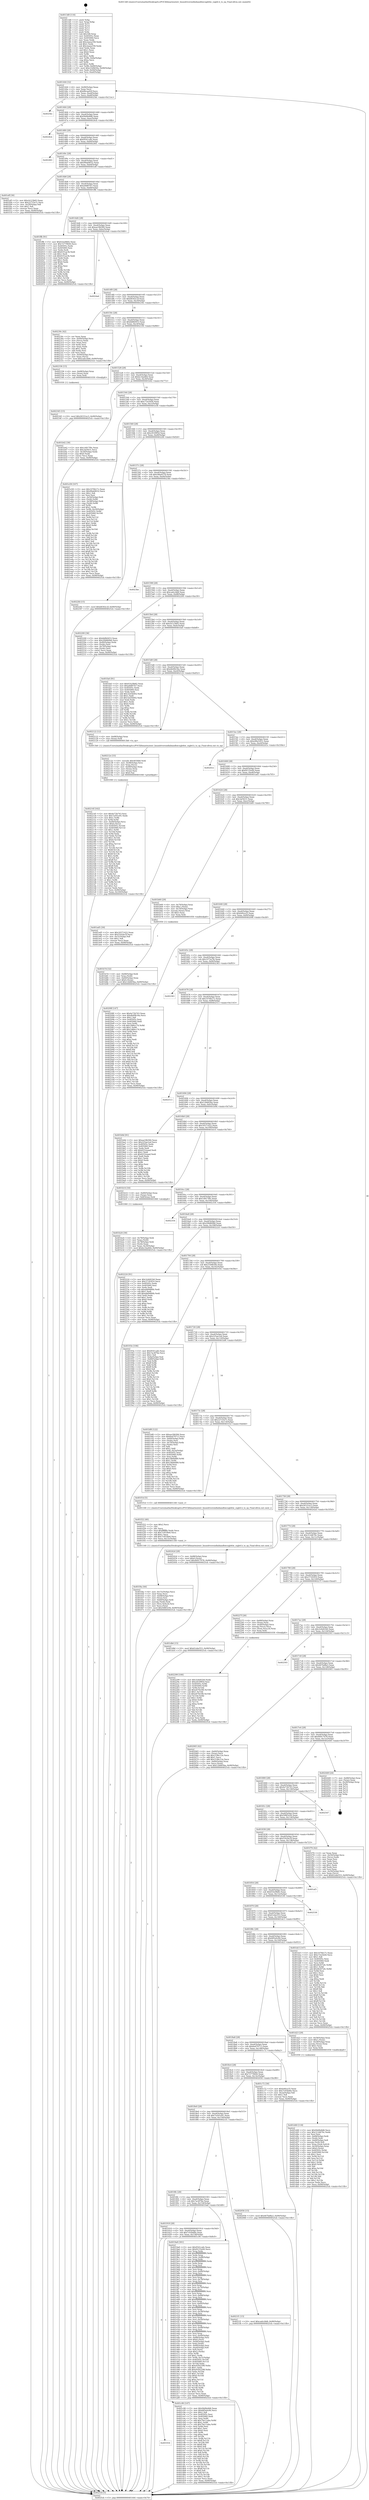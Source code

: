 digraph "0x4013d0" {
  label = "0x4013d0 (/mnt/c/Users/mathe/Desktop/tcc/POCII/binaries/extr_linuxdriversinfinibandhwcxgb4iw_cxgb4.h_to_ep_Final-ollvm.out::main(0))"
  labelloc = "t"
  node[shape=record]

  Entry [label="",width=0.3,height=0.3,shape=circle,fillcolor=black,style=filled]
  "0x401444" [label="{
     0x401444 [32]\l
     | [instrs]\l
     &nbsp;&nbsp;0x401444 \<+6\>: mov -0x90(%rbp),%eax\l
     &nbsp;&nbsp;0x40144a \<+2\>: mov %eax,%ecx\l
     &nbsp;&nbsp;0x40144c \<+6\>: sub $0x8bcaa92f,%ecx\l
     &nbsp;&nbsp;0x401452 \<+6\>: mov %eax,-0xa4(%rbp)\l
     &nbsp;&nbsp;0x401458 \<+6\>: mov %ecx,-0xa8(%rbp)\l
     &nbsp;&nbsp;0x40145e \<+6\>: je 00000000004025bc \<main+0x11ec\>\l
  }"]
  "0x4025bc" [label="{
     0x4025bc\l
  }", style=dashed]
  "0x401464" [label="{
     0x401464 [28]\l
     | [instrs]\l
     &nbsp;&nbsp;0x401464 \<+5\>: jmp 0000000000401469 \<main+0x99\>\l
     &nbsp;&nbsp;0x401469 \<+6\>: mov -0xa4(%rbp),%eax\l
     &nbsp;&nbsp;0x40146f \<+5\>: sub $0x94d9e8d6,%eax\l
     &nbsp;&nbsp;0x401474 \<+6\>: mov %eax,-0xac(%rbp)\l
     &nbsp;&nbsp;0x40147a \<+6\>: je 00000000004024cb \<main+0x10fb\>\l
  }"]
  Exit [label="",width=0.3,height=0.3,shape=circle,fillcolor=black,style=filled,peripheries=2]
  "0x4024cb" [label="{
     0x4024cb\l
  }", style=dashed]
  "0x401480" [label="{
     0x401480 [28]\l
     | [instrs]\l
     &nbsp;&nbsp;0x401480 \<+5\>: jmp 0000000000401485 \<main+0xb5\>\l
     &nbsp;&nbsp;0x401485 \<+6\>: mov -0xa4(%rbp),%eax\l
     &nbsp;&nbsp;0x40148b \<+5\>: sub $0x9541cafe,%eax\l
     &nbsp;&nbsp;0x401490 \<+6\>: mov %eax,-0xb0(%rbp)\l
     &nbsp;&nbsp;0x401496 \<+6\>: je 0000000000402461 \<main+0x1091\>\l
  }"]
  "0x402345" [label="{
     0x402345 [15]\l
     | [instrs]\l
     &nbsp;&nbsp;0x402345 \<+10\>: movl $0x26331ec3,-0x90(%rbp)\l
     &nbsp;&nbsp;0x40234f \<+5\>: jmp 00000000004025cb \<main+0x11fb\>\l
  }"]
  "0x402461" [label="{
     0x402461\l
  }", style=dashed]
  "0x40149c" [label="{
     0x40149c [28]\l
     | [instrs]\l
     &nbsp;&nbsp;0x40149c \<+5\>: jmp 00000000004014a1 \<main+0xd1\>\l
     &nbsp;&nbsp;0x4014a1 \<+6\>: mov -0xa4(%rbp),%eax\l
     &nbsp;&nbsp;0x4014a7 \<+5\>: sub $0x99ab9032,%eax\l
     &nbsp;&nbsp;0x4014ac \<+6\>: mov %eax,-0xb4(%rbp)\l
     &nbsp;&nbsp;0x4014b2 \<+6\>: je 0000000000401eff \<main+0xb2f\>\l
  }"]
  "0x402299" [label="{
     0x402299 [100]\l
     | [instrs]\l
     &nbsp;&nbsp;0x402299 \<+5\>: mov $0x3c6d41b0,%edx\l
     &nbsp;&nbsp;0x40229e \<+5\>: mov $0xc8109f5d,%esi\l
     &nbsp;&nbsp;0x4022a3 \<+8\>: mov 0x40505c,%r8d\l
     &nbsp;&nbsp;0x4022ab \<+8\>: mov 0x405060,%r9d\l
     &nbsp;&nbsp;0x4022b3 \<+3\>: mov %r8d,%r10d\l
     &nbsp;&nbsp;0x4022b6 \<+7\>: add $0xe670e5f6,%r10d\l
     &nbsp;&nbsp;0x4022bd \<+4\>: sub $0x1,%r10d\l
     &nbsp;&nbsp;0x4022c1 \<+7\>: sub $0xe670e5f6,%r10d\l
     &nbsp;&nbsp;0x4022c8 \<+4\>: imul %r10d,%r8d\l
     &nbsp;&nbsp;0x4022cc \<+4\>: and $0x1,%r8d\l
     &nbsp;&nbsp;0x4022d0 \<+4\>: cmp $0x0,%r8d\l
     &nbsp;&nbsp;0x4022d4 \<+4\>: sete %r11b\l
     &nbsp;&nbsp;0x4022d8 \<+4\>: cmp $0xa,%r9d\l
     &nbsp;&nbsp;0x4022dc \<+3\>: setl %bl\l
     &nbsp;&nbsp;0x4022df \<+3\>: mov %r11b,%r14b\l
     &nbsp;&nbsp;0x4022e2 \<+3\>: and %bl,%r14b\l
     &nbsp;&nbsp;0x4022e5 \<+3\>: xor %bl,%r11b\l
     &nbsp;&nbsp;0x4022e8 \<+3\>: or %r11b,%r14b\l
     &nbsp;&nbsp;0x4022eb \<+4\>: test $0x1,%r14b\l
     &nbsp;&nbsp;0x4022ef \<+3\>: cmovne %esi,%edx\l
     &nbsp;&nbsp;0x4022f2 \<+6\>: mov %edx,-0x90(%rbp)\l
     &nbsp;&nbsp;0x4022f8 \<+5\>: jmp 00000000004025cb \<main+0x11fb\>\l
  }"]
  "0x401eff" [label="{
     0x401eff [30]\l
     | [instrs]\l
     &nbsp;&nbsp;0x401eff \<+5\>: mov $0xcb123b83,%eax\l
     &nbsp;&nbsp;0x401f04 \<+5\>: mov $0x22725e7c,%ecx\l
     &nbsp;&nbsp;0x401f09 \<+3\>: mov -0x29(%rbp),%dl\l
     &nbsp;&nbsp;0x401f0c \<+3\>: test $0x1,%dl\l
     &nbsp;&nbsp;0x401f0f \<+3\>: cmovne %ecx,%eax\l
     &nbsp;&nbsp;0x401f12 \<+6\>: mov %eax,-0x90(%rbp)\l
     &nbsp;&nbsp;0x401f18 \<+5\>: jmp 00000000004025cb \<main+0x11fb\>\l
  }"]
  "0x4014b8" [label="{
     0x4014b8 [28]\l
     | [instrs]\l
     &nbsp;&nbsp;0x4014b8 \<+5\>: jmp 00000000004014bd \<main+0xed\>\l
     &nbsp;&nbsp;0x4014bd \<+6\>: mov -0xa4(%rbp),%eax\l
     &nbsp;&nbsp;0x4014c3 \<+5\>: sub $0xa9df07b7,%eax\l
     &nbsp;&nbsp;0x4014c8 \<+6\>: mov %eax,-0xb8(%rbp)\l
     &nbsp;&nbsp;0x4014ce \<+6\>: je 0000000000401ffb \<main+0xc2b\>\l
  }"]
  "0x40214f" [label="{
     0x40214f [162]\l
     | [instrs]\l
     &nbsp;&nbsp;0x40214f \<+5\>: mov $0x4e72b743,%esi\l
     &nbsp;&nbsp;0x402154 \<+5\>: mov $0x7a501e91,%edx\l
     &nbsp;&nbsp;0x402159 \<+3\>: mov $0x1,%r8b\l
     &nbsp;&nbsp;0x40215c \<+3\>: xor %r9d,%r9d\l
     &nbsp;&nbsp;0x40215f \<+4\>: mov -0x40(%rbp),%rcx\l
     &nbsp;&nbsp;0x402163 \<+6\>: movl $0x0,(%rcx)\l
     &nbsp;&nbsp;0x402169 \<+8\>: mov 0x40505c,%r10d\l
     &nbsp;&nbsp;0x402171 \<+8\>: mov 0x405060,%r11d\l
     &nbsp;&nbsp;0x402179 \<+4\>: sub $0x1,%r9d\l
     &nbsp;&nbsp;0x40217d \<+3\>: mov %r10d,%ebx\l
     &nbsp;&nbsp;0x402180 \<+3\>: add %r9d,%ebx\l
     &nbsp;&nbsp;0x402183 \<+4\>: imul %ebx,%r10d\l
     &nbsp;&nbsp;0x402187 \<+4\>: and $0x1,%r10d\l
     &nbsp;&nbsp;0x40218b \<+4\>: cmp $0x0,%r10d\l
     &nbsp;&nbsp;0x40218f \<+4\>: sete %r14b\l
     &nbsp;&nbsp;0x402193 \<+4\>: cmp $0xa,%r11d\l
     &nbsp;&nbsp;0x402197 \<+4\>: setl %r15b\l
     &nbsp;&nbsp;0x40219b \<+3\>: mov %r14b,%r12b\l
     &nbsp;&nbsp;0x40219e \<+4\>: xor $0xff,%r12b\l
     &nbsp;&nbsp;0x4021a2 \<+3\>: mov %r15b,%r13b\l
     &nbsp;&nbsp;0x4021a5 \<+4\>: xor $0xff,%r13b\l
     &nbsp;&nbsp;0x4021a9 \<+4\>: xor $0x1,%r8b\l
     &nbsp;&nbsp;0x4021ad \<+3\>: mov %r12b,%cl\l
     &nbsp;&nbsp;0x4021b0 \<+3\>: and $0xff,%cl\l
     &nbsp;&nbsp;0x4021b3 \<+3\>: and %r8b,%r14b\l
     &nbsp;&nbsp;0x4021b6 \<+3\>: mov %r13b,%dil\l
     &nbsp;&nbsp;0x4021b9 \<+4\>: and $0xff,%dil\l
     &nbsp;&nbsp;0x4021bd \<+3\>: and %r8b,%r15b\l
     &nbsp;&nbsp;0x4021c0 \<+3\>: or %r14b,%cl\l
     &nbsp;&nbsp;0x4021c3 \<+3\>: or %r15b,%dil\l
     &nbsp;&nbsp;0x4021c6 \<+3\>: xor %dil,%cl\l
     &nbsp;&nbsp;0x4021c9 \<+3\>: or %r13b,%r12b\l
     &nbsp;&nbsp;0x4021cc \<+4\>: xor $0xff,%r12b\l
     &nbsp;&nbsp;0x4021d0 \<+4\>: or $0x1,%r8b\l
     &nbsp;&nbsp;0x4021d4 \<+3\>: and %r8b,%r12b\l
     &nbsp;&nbsp;0x4021d7 \<+3\>: or %r12b,%cl\l
     &nbsp;&nbsp;0x4021da \<+3\>: test $0x1,%cl\l
     &nbsp;&nbsp;0x4021dd \<+3\>: cmovne %edx,%esi\l
     &nbsp;&nbsp;0x4021e0 \<+6\>: mov %esi,-0x90(%rbp)\l
     &nbsp;&nbsp;0x4021e6 \<+6\>: mov %eax,-0x160(%rbp)\l
     &nbsp;&nbsp;0x4021ec \<+5\>: jmp 00000000004025cb \<main+0x11fb\>\l
  }"]
  "0x401ffb" [label="{
     0x401ffb [91]\l
     | [instrs]\l
     &nbsp;&nbsp;0x401ffb \<+5\>: mov $0x61b29b82,%eax\l
     &nbsp;&nbsp;0x402000 \<+5\>: mov $0x72779644,%ecx\l
     &nbsp;&nbsp;0x402005 \<+7\>: mov 0x40505c,%edx\l
     &nbsp;&nbsp;0x40200c \<+7\>: mov 0x405060,%esi\l
     &nbsp;&nbsp;0x402013 \<+2\>: mov %edx,%edi\l
     &nbsp;&nbsp;0x402015 \<+6\>: add $0x61f1ae3b,%edi\l
     &nbsp;&nbsp;0x40201b \<+3\>: sub $0x1,%edi\l
     &nbsp;&nbsp;0x40201e \<+6\>: sub $0x61f1ae3b,%edi\l
     &nbsp;&nbsp;0x402024 \<+3\>: imul %edi,%edx\l
     &nbsp;&nbsp;0x402027 \<+3\>: and $0x1,%edx\l
     &nbsp;&nbsp;0x40202a \<+3\>: cmp $0x0,%edx\l
     &nbsp;&nbsp;0x40202d \<+4\>: sete %r8b\l
     &nbsp;&nbsp;0x402031 \<+3\>: cmp $0xa,%esi\l
     &nbsp;&nbsp;0x402034 \<+4\>: setl %r9b\l
     &nbsp;&nbsp;0x402038 \<+3\>: mov %r8b,%r10b\l
     &nbsp;&nbsp;0x40203b \<+3\>: and %r9b,%r10b\l
     &nbsp;&nbsp;0x40203e \<+3\>: xor %r9b,%r8b\l
     &nbsp;&nbsp;0x402041 \<+3\>: or %r8b,%r10b\l
     &nbsp;&nbsp;0x402044 \<+4\>: test $0x1,%r10b\l
     &nbsp;&nbsp;0x402048 \<+3\>: cmovne %ecx,%eax\l
     &nbsp;&nbsp;0x40204b \<+6\>: mov %eax,-0x90(%rbp)\l
     &nbsp;&nbsp;0x402051 \<+5\>: jmp 00000000004025cb \<main+0x11fb\>\l
  }"]
  "0x4014d4" [label="{
     0x4014d4 [28]\l
     | [instrs]\l
     &nbsp;&nbsp;0x4014d4 \<+5\>: jmp 00000000004014d9 \<main+0x109\>\l
     &nbsp;&nbsp;0x4014d9 \<+6\>: mov -0xa4(%rbp),%eax\l
     &nbsp;&nbsp;0x4014df \<+5\>: sub $0xaa18b584,%eax\l
     &nbsp;&nbsp;0x4014e4 \<+6\>: mov %eax,-0xbc(%rbp)\l
     &nbsp;&nbsp;0x4014ea \<+6\>: je 00000000004024a6 \<main+0x10d6\>\l
  }"]
  "0x40212e" [label="{
     0x40212e [33]\l
     | [instrs]\l
     &nbsp;&nbsp;0x40212e \<+10\>: movabs $0x4030b6,%rdi\l
     &nbsp;&nbsp;0x402138 \<+4\>: mov -0x48(%rbp),%rcx\l
     &nbsp;&nbsp;0x40213c \<+3\>: mov %rax,(%rcx)\l
     &nbsp;&nbsp;0x40213f \<+4\>: mov -0x48(%rbp),%rax\l
     &nbsp;&nbsp;0x402143 \<+3\>: mov (%rax),%rax\l
     &nbsp;&nbsp;0x402146 \<+2\>: mov (%rax),%esi\l
     &nbsp;&nbsp;0x402148 \<+2\>: mov $0x0,%al\l
     &nbsp;&nbsp;0x40214a \<+5\>: call 0000000000401040 \<printf@plt\>\l
     | [calls]\l
     &nbsp;&nbsp;0x401040 \{1\} (unknown)\l
  }"]
  "0x4024a6" [label="{
     0x4024a6\l
  }", style=dashed]
  "0x4014f0" [label="{
     0x4014f0 [28]\l
     | [instrs]\l
     &nbsp;&nbsp;0x4014f0 \<+5\>: jmp 00000000004014f5 \<main+0x125\>\l
     &nbsp;&nbsp;0x4014f5 \<+6\>: mov -0xa4(%rbp),%eax\l
     &nbsp;&nbsp;0x4014fb \<+5\>: sub $0xb8302c2f,%eax\l
     &nbsp;&nbsp;0x401500 \<+6\>: mov %eax,-0xc0(%rbp)\l
     &nbsp;&nbsp;0x401506 \<+6\>: je 000000000040230c \<main+0xf3c\>\l
  }"]
  "0x401f4a" [label="{
     0x401f4a [44]\l
     | [instrs]\l
     &nbsp;&nbsp;0x401f4a \<+6\>: mov -0x15c(%rbp),%ecx\l
     &nbsp;&nbsp;0x401f50 \<+3\>: imul %eax,%ecx\l
     &nbsp;&nbsp;0x401f53 \<+4\>: mov -0x68(%rbp),%rsi\l
     &nbsp;&nbsp;0x401f57 \<+3\>: mov (%rsi),%rsi\l
     &nbsp;&nbsp;0x401f5a \<+4\>: mov -0x60(%rbp),%rdi\l
     &nbsp;&nbsp;0x401f5e \<+3\>: movslq (%rdi),%rdi\l
     &nbsp;&nbsp;0x401f61 \<+4\>: mov (%rsi,%rdi,8),%rsi\l
     &nbsp;&nbsp;0x401f65 \<+2\>: mov %ecx,(%rsi)\l
     &nbsp;&nbsp;0x401f67 \<+10\>: movl $0x508f3c04,-0x90(%rbp)\l
     &nbsp;&nbsp;0x401f71 \<+5\>: jmp 00000000004025cb \<main+0x11fb\>\l
  }"]
  "0x40230c" [label="{
     0x40230c [42]\l
     | [instrs]\l
     &nbsp;&nbsp;0x40230c \<+2\>: xor %eax,%eax\l
     &nbsp;&nbsp;0x40230e \<+4\>: mov -0x40(%rbp),%rcx\l
     &nbsp;&nbsp;0x402312 \<+2\>: mov (%rcx),%edx\l
     &nbsp;&nbsp;0x402314 \<+2\>: mov %eax,%esi\l
     &nbsp;&nbsp;0x402316 \<+2\>: sub %edx,%esi\l
     &nbsp;&nbsp;0x402318 \<+2\>: mov %eax,%edx\l
     &nbsp;&nbsp;0x40231a \<+3\>: sub $0x1,%edx\l
     &nbsp;&nbsp;0x40231d \<+2\>: add %edx,%esi\l
     &nbsp;&nbsp;0x40231f \<+2\>: sub %esi,%eax\l
     &nbsp;&nbsp;0x402321 \<+4\>: mov -0x40(%rbp),%rcx\l
     &nbsp;&nbsp;0x402325 \<+2\>: mov %eax,(%rcx)\l
     &nbsp;&nbsp;0x402327 \<+10\>: movl $0xcadccbb8,-0x90(%rbp)\l
     &nbsp;&nbsp;0x402331 \<+5\>: jmp 00000000004025cb \<main+0x11fb\>\l
  }"]
  "0x40150c" [label="{
     0x40150c [28]\l
     | [instrs]\l
     &nbsp;&nbsp;0x40150c \<+5\>: jmp 0000000000401511 \<main+0x141\>\l
     &nbsp;&nbsp;0x401511 \<+6\>: mov -0xa4(%rbp),%eax\l
     &nbsp;&nbsp;0x401517 \<+5\>: sub $0xbbfb0453,%eax\l
     &nbsp;&nbsp;0x40151c \<+6\>: mov %eax,-0xc4(%rbp)\l
     &nbsp;&nbsp;0x401522 \<+6\>: je 0000000000402336 \<main+0xf66\>\l
  }"]
  "0x401f22" [label="{
     0x401f22 [40]\l
     | [instrs]\l
     &nbsp;&nbsp;0x401f22 \<+5\>: mov $0x2,%ecx\l
     &nbsp;&nbsp;0x401f27 \<+1\>: cltd\l
     &nbsp;&nbsp;0x401f28 \<+2\>: idiv %ecx\l
     &nbsp;&nbsp;0x401f2a \<+6\>: imul $0xfffffffe,%edx,%ecx\l
     &nbsp;&nbsp;0x401f30 \<+6\>: sub $0x7c9558e6,%ecx\l
     &nbsp;&nbsp;0x401f36 \<+3\>: add $0x1,%ecx\l
     &nbsp;&nbsp;0x401f39 \<+6\>: add $0x7c9558e6,%ecx\l
     &nbsp;&nbsp;0x401f3f \<+6\>: mov %ecx,-0x15c(%rbp)\l
     &nbsp;&nbsp;0x401f45 \<+5\>: call 0000000000401160 \<next_i\>\l
     | [calls]\l
     &nbsp;&nbsp;0x401160 \{1\} (/mnt/c/Users/mathe/Desktop/tcc/POCII/binaries/extr_linuxdriversinfinibandhwcxgb4iw_cxgb4.h_to_ep_Final-ollvm.out::next_i)\l
  }"]
  "0x402336" [label="{
     0x402336 [15]\l
     | [instrs]\l
     &nbsp;&nbsp;0x402336 \<+4\>: mov -0x68(%rbp),%rax\l
     &nbsp;&nbsp;0x40233a \<+3\>: mov (%rax),%rax\l
     &nbsp;&nbsp;0x40233d \<+3\>: mov %rax,%rdi\l
     &nbsp;&nbsp;0x402340 \<+5\>: call 0000000000401030 \<free@plt\>\l
     | [calls]\l
     &nbsp;&nbsp;0x401030 \{1\} (unknown)\l
  }"]
  "0x401528" [label="{
     0x401528 [28]\l
     | [instrs]\l
     &nbsp;&nbsp;0x401528 \<+5\>: jmp 000000000040152d \<main+0x15d\>\l
     &nbsp;&nbsp;0x40152d \<+6\>: mov -0xa4(%rbp),%eax\l
     &nbsp;&nbsp;0x401533 \<+5\>: sub $0xbc1ba464,%eax\l
     &nbsp;&nbsp;0x401538 \<+6\>: mov %eax,-0xc8(%rbp)\l
     &nbsp;&nbsp;0x40153e \<+6\>: je 0000000000401b42 \<main+0x772\>\l
  }"]
  "0x401d40" [label="{
     0x401d40 [118]\l
     | [instrs]\l
     &nbsp;&nbsp;0x401d40 \<+5\>: mov $0x94d9e8d6,%ecx\l
     &nbsp;&nbsp;0x401d45 \<+5\>: mov $0x312d676c,%edx\l
     &nbsp;&nbsp;0x401d4a \<+2\>: xor %esi,%esi\l
     &nbsp;&nbsp;0x401d4c \<+4\>: mov -0x68(%rbp),%rdi\l
     &nbsp;&nbsp;0x401d50 \<+3\>: mov (%rdi),%rdi\l
     &nbsp;&nbsp;0x401d53 \<+4\>: mov -0x60(%rbp),%r8\l
     &nbsp;&nbsp;0x401d57 \<+3\>: movslq (%r8),%r8\l
     &nbsp;&nbsp;0x401d5a \<+4\>: mov %rax,(%rdi,%r8,8)\l
     &nbsp;&nbsp;0x401d5e \<+4\>: mov -0x50(%rbp),%rax\l
     &nbsp;&nbsp;0x401d62 \<+6\>: movl $0x0,(%rax)\l
     &nbsp;&nbsp;0x401d68 \<+8\>: mov 0x40505c,%r9d\l
     &nbsp;&nbsp;0x401d70 \<+8\>: mov 0x405060,%r10d\l
     &nbsp;&nbsp;0x401d78 \<+3\>: sub $0x1,%esi\l
     &nbsp;&nbsp;0x401d7b \<+3\>: mov %r9d,%r11d\l
     &nbsp;&nbsp;0x401d7e \<+3\>: add %esi,%r11d\l
     &nbsp;&nbsp;0x401d81 \<+4\>: imul %r11d,%r9d\l
     &nbsp;&nbsp;0x401d85 \<+4\>: and $0x1,%r9d\l
     &nbsp;&nbsp;0x401d89 \<+4\>: cmp $0x0,%r9d\l
     &nbsp;&nbsp;0x401d8d \<+3\>: sete %bl\l
     &nbsp;&nbsp;0x401d90 \<+4\>: cmp $0xa,%r10d\l
     &nbsp;&nbsp;0x401d94 \<+4\>: setl %r14b\l
     &nbsp;&nbsp;0x401d98 \<+3\>: mov %bl,%r15b\l
     &nbsp;&nbsp;0x401d9b \<+3\>: and %r14b,%r15b\l
     &nbsp;&nbsp;0x401d9e \<+3\>: xor %r14b,%bl\l
     &nbsp;&nbsp;0x401da1 \<+3\>: or %bl,%r15b\l
     &nbsp;&nbsp;0x401da4 \<+4\>: test $0x1,%r15b\l
     &nbsp;&nbsp;0x401da8 \<+3\>: cmovne %edx,%ecx\l
     &nbsp;&nbsp;0x401dab \<+6\>: mov %ecx,-0x90(%rbp)\l
     &nbsp;&nbsp;0x401db1 \<+5\>: jmp 00000000004025cb \<main+0x11fb\>\l
  }"]
  "0x401b42" [label="{
     0x401b42 [30]\l
     | [instrs]\l
     &nbsp;&nbsp;0x401b42 \<+5\>: mov $0x1d917f9c,%eax\l
     &nbsp;&nbsp;0x401b47 \<+5\>: mov $0x3af3631,%ecx\l
     &nbsp;&nbsp;0x401b4c \<+3\>: mov -0x30(%rbp),%edx\l
     &nbsp;&nbsp;0x401b4f \<+3\>: cmp $0x0,%edx\l
     &nbsp;&nbsp;0x401b52 \<+3\>: cmove %ecx,%eax\l
     &nbsp;&nbsp;0x401b55 \<+6\>: mov %eax,-0x90(%rbp)\l
     &nbsp;&nbsp;0x401b5b \<+5\>: jmp 00000000004025cb \<main+0x11fb\>\l
  }"]
  "0x401544" [label="{
     0x401544 [28]\l
     | [instrs]\l
     &nbsp;&nbsp;0x401544 \<+5\>: jmp 0000000000401549 \<main+0x179\>\l
     &nbsp;&nbsp;0x401549 \<+6\>: mov -0xa4(%rbp),%eax\l
     &nbsp;&nbsp;0x40154f \<+5\>: sub $0xc72e5d26,%eax\l
     &nbsp;&nbsp;0x401554 \<+6\>: mov %eax,-0xcc(%rbp)\l
     &nbsp;&nbsp;0x40155a \<+6\>: je 0000000000401e58 \<main+0xa88\>\l
  }"]
  "0x401934" [label="{
     0x401934\l
  }", style=dashed]
  "0x401e58" [label="{
     0x401e58 [167]\l
     | [instrs]\l
     &nbsp;&nbsp;0x401e58 \<+5\>: mov $0x1076b17c,%eax\l
     &nbsp;&nbsp;0x401e5d \<+5\>: mov $0x99ab9032,%ecx\l
     &nbsp;&nbsp;0x401e62 \<+2\>: mov $0x1,%dl\l
     &nbsp;&nbsp;0x401e64 \<+2\>: xor %esi,%esi\l
     &nbsp;&nbsp;0x401e66 \<+4\>: mov -0x50(%rbp),%rdi\l
     &nbsp;&nbsp;0x401e6a \<+3\>: mov (%rdi),%r8d\l
     &nbsp;&nbsp;0x401e6d \<+4\>: mov -0x58(%rbp),%rdi\l
     &nbsp;&nbsp;0x401e71 \<+3\>: cmp (%rdi),%r8d\l
     &nbsp;&nbsp;0x401e74 \<+4\>: setl %r9b\l
     &nbsp;&nbsp;0x401e78 \<+4\>: and $0x1,%r9b\l
     &nbsp;&nbsp;0x401e7c \<+4\>: mov %r9b,-0x29(%rbp)\l
     &nbsp;&nbsp;0x401e80 \<+8\>: mov 0x40505c,%r8d\l
     &nbsp;&nbsp;0x401e88 \<+8\>: mov 0x405060,%r10d\l
     &nbsp;&nbsp;0x401e90 \<+3\>: sub $0x1,%esi\l
     &nbsp;&nbsp;0x401e93 \<+3\>: mov %r8d,%r11d\l
     &nbsp;&nbsp;0x401e96 \<+3\>: add %esi,%r11d\l
     &nbsp;&nbsp;0x401e99 \<+4\>: imul %r11d,%r8d\l
     &nbsp;&nbsp;0x401e9d \<+4\>: and $0x1,%r8d\l
     &nbsp;&nbsp;0x401ea1 \<+4\>: cmp $0x0,%r8d\l
     &nbsp;&nbsp;0x401ea5 \<+4\>: sete %r9b\l
     &nbsp;&nbsp;0x401ea9 \<+4\>: cmp $0xa,%r10d\l
     &nbsp;&nbsp;0x401ead \<+3\>: setl %bl\l
     &nbsp;&nbsp;0x401eb0 \<+3\>: mov %r9b,%r14b\l
     &nbsp;&nbsp;0x401eb3 \<+4\>: xor $0xff,%r14b\l
     &nbsp;&nbsp;0x401eb7 \<+3\>: mov %bl,%r15b\l
     &nbsp;&nbsp;0x401eba \<+4\>: xor $0xff,%r15b\l
     &nbsp;&nbsp;0x401ebe \<+3\>: xor $0x1,%dl\l
     &nbsp;&nbsp;0x401ec1 \<+3\>: mov %r14b,%r12b\l
     &nbsp;&nbsp;0x401ec4 \<+4\>: and $0xff,%r12b\l
     &nbsp;&nbsp;0x401ec8 \<+3\>: and %dl,%r9b\l
     &nbsp;&nbsp;0x401ecb \<+3\>: mov %r15b,%r13b\l
     &nbsp;&nbsp;0x401ece \<+4\>: and $0xff,%r13b\l
     &nbsp;&nbsp;0x401ed2 \<+2\>: and %dl,%bl\l
     &nbsp;&nbsp;0x401ed4 \<+3\>: or %r9b,%r12b\l
     &nbsp;&nbsp;0x401ed7 \<+3\>: or %bl,%r13b\l
     &nbsp;&nbsp;0x401eda \<+3\>: xor %r13b,%r12b\l
     &nbsp;&nbsp;0x401edd \<+3\>: or %r15b,%r14b\l
     &nbsp;&nbsp;0x401ee0 \<+4\>: xor $0xff,%r14b\l
     &nbsp;&nbsp;0x401ee4 \<+3\>: or $0x1,%dl\l
     &nbsp;&nbsp;0x401ee7 \<+3\>: and %dl,%r14b\l
     &nbsp;&nbsp;0x401eea \<+3\>: or %r14b,%r12b\l
     &nbsp;&nbsp;0x401eed \<+4\>: test $0x1,%r12b\l
     &nbsp;&nbsp;0x401ef1 \<+3\>: cmovne %ecx,%eax\l
     &nbsp;&nbsp;0x401ef4 \<+6\>: mov %eax,-0x90(%rbp)\l
     &nbsp;&nbsp;0x401efa \<+5\>: jmp 00000000004025cb \<main+0x11fb\>\l
  }"]
  "0x401560" [label="{
     0x401560 [28]\l
     | [instrs]\l
     &nbsp;&nbsp;0x401560 \<+5\>: jmp 0000000000401565 \<main+0x195\>\l
     &nbsp;&nbsp;0x401565 \<+6\>: mov -0xa4(%rbp),%eax\l
     &nbsp;&nbsp;0x40156b \<+5\>: sub $0xc8109f5d,%eax\l
     &nbsp;&nbsp;0x401570 \<+6\>: mov %eax,-0xd0(%rbp)\l
     &nbsp;&nbsp;0x401576 \<+6\>: je 00000000004022fd \<main+0xf2d\>\l
  }"]
  "0x401c90" [label="{
     0x401c90 [147]\l
     | [instrs]\l
     &nbsp;&nbsp;0x401c90 \<+5\>: mov $0x94d9e8d6,%eax\l
     &nbsp;&nbsp;0x401c95 \<+5\>: mov $0x685e0c84,%ecx\l
     &nbsp;&nbsp;0x401c9a \<+2\>: mov $0x1,%dl\l
     &nbsp;&nbsp;0x401c9c \<+7\>: mov 0x40505c,%esi\l
     &nbsp;&nbsp;0x401ca3 \<+7\>: mov 0x405060,%edi\l
     &nbsp;&nbsp;0x401caa \<+3\>: mov %esi,%r8d\l
     &nbsp;&nbsp;0x401cad \<+7\>: add $0x79e11aba,%r8d\l
     &nbsp;&nbsp;0x401cb4 \<+4\>: sub $0x1,%r8d\l
     &nbsp;&nbsp;0x401cb8 \<+7\>: sub $0x79e11aba,%r8d\l
     &nbsp;&nbsp;0x401cbf \<+4\>: imul %r8d,%esi\l
     &nbsp;&nbsp;0x401cc3 \<+3\>: and $0x1,%esi\l
     &nbsp;&nbsp;0x401cc6 \<+3\>: cmp $0x0,%esi\l
     &nbsp;&nbsp;0x401cc9 \<+4\>: sete %r9b\l
     &nbsp;&nbsp;0x401ccd \<+3\>: cmp $0xa,%edi\l
     &nbsp;&nbsp;0x401cd0 \<+4\>: setl %r10b\l
     &nbsp;&nbsp;0x401cd4 \<+3\>: mov %r9b,%r11b\l
     &nbsp;&nbsp;0x401cd7 \<+4\>: xor $0xff,%r11b\l
     &nbsp;&nbsp;0x401cdb \<+3\>: mov %r10b,%bl\l
     &nbsp;&nbsp;0x401cde \<+3\>: xor $0xff,%bl\l
     &nbsp;&nbsp;0x401ce1 \<+3\>: xor $0x0,%dl\l
     &nbsp;&nbsp;0x401ce4 \<+3\>: mov %r11b,%r14b\l
     &nbsp;&nbsp;0x401ce7 \<+4\>: and $0x0,%r14b\l
     &nbsp;&nbsp;0x401ceb \<+3\>: and %dl,%r9b\l
     &nbsp;&nbsp;0x401cee \<+3\>: mov %bl,%r15b\l
     &nbsp;&nbsp;0x401cf1 \<+4\>: and $0x0,%r15b\l
     &nbsp;&nbsp;0x401cf5 \<+3\>: and %dl,%r10b\l
     &nbsp;&nbsp;0x401cf8 \<+3\>: or %r9b,%r14b\l
     &nbsp;&nbsp;0x401cfb \<+3\>: or %r10b,%r15b\l
     &nbsp;&nbsp;0x401cfe \<+3\>: xor %r15b,%r14b\l
     &nbsp;&nbsp;0x401d01 \<+3\>: or %bl,%r11b\l
     &nbsp;&nbsp;0x401d04 \<+4\>: xor $0xff,%r11b\l
     &nbsp;&nbsp;0x401d08 \<+3\>: or $0x0,%dl\l
     &nbsp;&nbsp;0x401d0b \<+3\>: and %dl,%r11b\l
     &nbsp;&nbsp;0x401d0e \<+3\>: or %r11b,%r14b\l
     &nbsp;&nbsp;0x401d11 \<+4\>: test $0x1,%r14b\l
     &nbsp;&nbsp;0x401d15 \<+3\>: cmovne %ecx,%eax\l
     &nbsp;&nbsp;0x401d18 \<+6\>: mov %eax,-0x90(%rbp)\l
     &nbsp;&nbsp;0x401d1e \<+5\>: jmp 00000000004025cb \<main+0x11fb\>\l
  }"]
  "0x4022fd" [label="{
     0x4022fd [15]\l
     | [instrs]\l
     &nbsp;&nbsp;0x4022fd \<+10\>: movl $0xb8302c2f,-0x90(%rbp)\l
     &nbsp;&nbsp;0x402307 \<+5\>: jmp 00000000004025cb \<main+0x11fb\>\l
  }"]
  "0x40157c" [label="{
     0x40157c [28]\l
     | [instrs]\l
     &nbsp;&nbsp;0x40157c \<+5\>: jmp 0000000000401581 \<main+0x1b1\>\l
     &nbsp;&nbsp;0x401581 \<+6\>: mov -0xa4(%rbp),%eax\l
     &nbsp;&nbsp;0x401587 \<+5\>: sub $0xc8da4578,%eax\l
     &nbsp;&nbsp;0x40158c \<+6\>: mov %eax,-0xd4(%rbp)\l
     &nbsp;&nbsp;0x401592 \<+6\>: je 00000000004023be \<main+0xfee\>\l
  }"]
  "0x401b7d" [label="{
     0x401b7d [32]\l
     | [instrs]\l
     &nbsp;&nbsp;0x401b7d \<+4\>: mov -0x68(%rbp),%rdi\l
     &nbsp;&nbsp;0x401b81 \<+3\>: mov %rax,(%rdi)\l
     &nbsp;&nbsp;0x401b84 \<+4\>: mov -0x60(%rbp),%rax\l
     &nbsp;&nbsp;0x401b88 \<+6\>: movl $0x0,(%rax)\l
     &nbsp;&nbsp;0x401b8e \<+10\>: movl $0x12b665ba,-0x90(%rbp)\l
     &nbsp;&nbsp;0x401b98 \<+5\>: jmp 00000000004025cb \<main+0x11fb\>\l
  }"]
  "0x4023be" [label="{
     0x4023be\l
  }", style=dashed]
  "0x401598" [label="{
     0x401598 [28]\l
     | [instrs]\l
     &nbsp;&nbsp;0x401598 \<+5\>: jmp 000000000040159d \<main+0x1cd\>\l
     &nbsp;&nbsp;0x40159d \<+6\>: mov -0xa4(%rbp),%eax\l
     &nbsp;&nbsp;0x4015a3 \<+5\>: sub $0xcadccbb8,%eax\l
     &nbsp;&nbsp;0x4015a8 \<+6\>: mov %eax,-0xd8(%rbp)\l
     &nbsp;&nbsp;0x4015ae \<+6\>: je 0000000000402200 \<main+0xe30\>\l
  }"]
  "0x401b24" [label="{
     0x401b24 [30]\l
     | [instrs]\l
     &nbsp;&nbsp;0x401b24 \<+4\>: mov -0x78(%rbp),%rdi\l
     &nbsp;&nbsp;0x401b28 \<+2\>: mov %eax,(%rdi)\l
     &nbsp;&nbsp;0x401b2a \<+4\>: mov -0x78(%rbp),%rdi\l
     &nbsp;&nbsp;0x401b2e \<+2\>: mov (%rdi),%eax\l
     &nbsp;&nbsp;0x401b30 \<+3\>: mov %eax,-0x30(%rbp)\l
     &nbsp;&nbsp;0x401b33 \<+10\>: movl $0xbc1ba464,-0x90(%rbp)\l
     &nbsp;&nbsp;0x401b3d \<+5\>: jmp 00000000004025cb \<main+0x11fb\>\l
  }"]
  "0x402200" [label="{
     0x402200 [36]\l
     | [instrs]\l
     &nbsp;&nbsp;0x402200 \<+5\>: mov $0xbbfb0453,%eax\l
     &nbsp;&nbsp;0x402205 \<+5\>: mov $0x20b860b6,%ecx\l
     &nbsp;&nbsp;0x40220a \<+4\>: mov -0x40(%rbp),%rdx\l
     &nbsp;&nbsp;0x40220e \<+2\>: mov (%rdx),%esi\l
     &nbsp;&nbsp;0x402210 \<+4\>: mov -0x70(%rbp),%rdx\l
     &nbsp;&nbsp;0x402214 \<+2\>: cmp (%rdx),%esi\l
     &nbsp;&nbsp;0x402216 \<+3\>: cmovl %ecx,%eax\l
     &nbsp;&nbsp;0x402219 \<+6\>: mov %eax,-0x90(%rbp)\l
     &nbsp;&nbsp;0x40221f \<+5\>: jmp 00000000004025cb \<main+0x11fb\>\l
  }"]
  "0x4015b4" [label="{
     0x4015b4 [28]\l
     | [instrs]\l
     &nbsp;&nbsp;0x4015b4 \<+5\>: jmp 00000000004015b9 \<main+0x1e9\>\l
     &nbsp;&nbsp;0x4015b9 \<+6\>: mov -0xa4(%rbp),%eax\l
     &nbsp;&nbsp;0x4015bf \<+5\>: sub $0xcb123b83,%eax\l
     &nbsp;&nbsp;0x4015c4 \<+6\>: mov %eax,-0xdc(%rbp)\l
     &nbsp;&nbsp;0x4015ca \<+6\>: je 0000000000401fa0 \<main+0xbd0\>\l
  }"]
  "0x401918" [label="{
     0x401918 [28]\l
     | [instrs]\l
     &nbsp;&nbsp;0x401918 \<+5\>: jmp 000000000040191d \<main+0x54d\>\l
     &nbsp;&nbsp;0x40191d \<+6\>: mov -0xa4(%rbp),%eax\l
     &nbsp;&nbsp;0x401923 \<+5\>: sub $0x7c93bd0e,%eax\l
     &nbsp;&nbsp;0x401928 \<+6\>: mov %eax,-0x158(%rbp)\l
     &nbsp;&nbsp;0x40192e \<+6\>: je 0000000000401c90 \<main+0x8c0\>\l
  }"]
  "0x401fa0" [label="{
     0x401fa0 [91]\l
     | [instrs]\l
     &nbsp;&nbsp;0x401fa0 \<+5\>: mov $0x61b29b82,%eax\l
     &nbsp;&nbsp;0x401fa5 \<+5\>: mov $0xa9df07b7,%ecx\l
     &nbsp;&nbsp;0x401faa \<+7\>: mov 0x40505c,%edx\l
     &nbsp;&nbsp;0x401fb1 \<+7\>: mov 0x405060,%esi\l
     &nbsp;&nbsp;0x401fb8 \<+2\>: mov %edx,%edi\l
     &nbsp;&nbsp;0x401fba \<+6\>: add $0x32d3b402,%edi\l
     &nbsp;&nbsp;0x401fc0 \<+3\>: sub $0x1,%edi\l
     &nbsp;&nbsp;0x401fc3 \<+6\>: sub $0x32d3b402,%edi\l
     &nbsp;&nbsp;0x401fc9 \<+3\>: imul %edi,%edx\l
     &nbsp;&nbsp;0x401fcc \<+3\>: and $0x1,%edx\l
     &nbsp;&nbsp;0x401fcf \<+3\>: cmp $0x0,%edx\l
     &nbsp;&nbsp;0x401fd2 \<+4\>: sete %r8b\l
     &nbsp;&nbsp;0x401fd6 \<+3\>: cmp $0xa,%esi\l
     &nbsp;&nbsp;0x401fd9 \<+4\>: setl %r9b\l
     &nbsp;&nbsp;0x401fdd \<+3\>: mov %r8b,%r10b\l
     &nbsp;&nbsp;0x401fe0 \<+3\>: and %r9b,%r10b\l
     &nbsp;&nbsp;0x401fe3 \<+3\>: xor %r9b,%r8b\l
     &nbsp;&nbsp;0x401fe6 \<+3\>: or %r8b,%r10b\l
     &nbsp;&nbsp;0x401fe9 \<+4\>: test $0x1,%r10b\l
     &nbsp;&nbsp;0x401fed \<+3\>: cmovne %ecx,%eax\l
     &nbsp;&nbsp;0x401ff0 \<+6\>: mov %eax,-0x90(%rbp)\l
     &nbsp;&nbsp;0x401ff6 \<+5\>: jmp 00000000004025cb \<main+0x11fb\>\l
  }"]
  "0x4015d0" [label="{
     0x4015d0 [28]\l
     | [instrs]\l
     &nbsp;&nbsp;0x4015d0 \<+5\>: jmp 00000000004015d5 \<main+0x205\>\l
     &nbsp;&nbsp;0x4015d5 \<+6\>: mov -0xa4(%rbp),%eax\l
     &nbsp;&nbsp;0x4015db \<+5\>: sub $0xdb49b34a,%eax\l
     &nbsp;&nbsp;0x4015e0 \<+6\>: mov %eax,-0xe0(%rbp)\l
     &nbsp;&nbsp;0x4015e6 \<+6\>: je 0000000000402122 \<main+0xd52\>\l
  }"]
  "0x4019a8" [label="{
     0x4019a8 [301]\l
     | [instrs]\l
     &nbsp;&nbsp;0x4019a8 \<+5\>: mov $0x9541cafe,%eax\l
     &nbsp;&nbsp;0x4019ad \<+5\>: mov $0xf4155e00,%ecx\l
     &nbsp;&nbsp;0x4019b2 \<+3\>: mov %rsp,%rdx\l
     &nbsp;&nbsp;0x4019b5 \<+4\>: add $0xfffffffffffffff0,%rdx\l
     &nbsp;&nbsp;0x4019b9 \<+3\>: mov %rdx,%rsp\l
     &nbsp;&nbsp;0x4019bc \<+7\>: mov %rdx,-0x88(%rbp)\l
     &nbsp;&nbsp;0x4019c3 \<+3\>: mov %rsp,%rdx\l
     &nbsp;&nbsp;0x4019c6 \<+4\>: add $0xfffffffffffffff0,%rdx\l
     &nbsp;&nbsp;0x4019ca \<+3\>: mov %rdx,%rsp\l
     &nbsp;&nbsp;0x4019cd \<+3\>: mov %rsp,%rsi\l
     &nbsp;&nbsp;0x4019d0 \<+4\>: add $0xfffffffffffffff0,%rsi\l
     &nbsp;&nbsp;0x4019d4 \<+3\>: mov %rsi,%rsp\l
     &nbsp;&nbsp;0x4019d7 \<+4\>: mov %rsi,-0x80(%rbp)\l
     &nbsp;&nbsp;0x4019db \<+3\>: mov %rsp,%rsi\l
     &nbsp;&nbsp;0x4019de \<+4\>: add $0xfffffffffffffff0,%rsi\l
     &nbsp;&nbsp;0x4019e2 \<+3\>: mov %rsi,%rsp\l
     &nbsp;&nbsp;0x4019e5 \<+4\>: mov %rsi,-0x78(%rbp)\l
     &nbsp;&nbsp;0x4019e9 \<+3\>: mov %rsp,%rsi\l
     &nbsp;&nbsp;0x4019ec \<+4\>: add $0xfffffffffffffff0,%rsi\l
     &nbsp;&nbsp;0x4019f0 \<+3\>: mov %rsi,%rsp\l
     &nbsp;&nbsp;0x4019f3 \<+4\>: mov %rsi,-0x70(%rbp)\l
     &nbsp;&nbsp;0x4019f7 \<+3\>: mov %rsp,%rsi\l
     &nbsp;&nbsp;0x4019fa \<+4\>: add $0xfffffffffffffff0,%rsi\l
     &nbsp;&nbsp;0x4019fe \<+3\>: mov %rsi,%rsp\l
     &nbsp;&nbsp;0x401a01 \<+4\>: mov %rsi,-0x68(%rbp)\l
     &nbsp;&nbsp;0x401a05 \<+3\>: mov %rsp,%rsi\l
     &nbsp;&nbsp;0x401a08 \<+4\>: add $0xfffffffffffffff0,%rsi\l
     &nbsp;&nbsp;0x401a0c \<+3\>: mov %rsi,%rsp\l
     &nbsp;&nbsp;0x401a0f \<+4\>: mov %rsi,-0x60(%rbp)\l
     &nbsp;&nbsp;0x401a13 \<+3\>: mov %rsp,%rsi\l
     &nbsp;&nbsp;0x401a16 \<+4\>: add $0xfffffffffffffff0,%rsi\l
     &nbsp;&nbsp;0x401a1a \<+3\>: mov %rsi,%rsp\l
     &nbsp;&nbsp;0x401a1d \<+4\>: mov %rsi,-0x58(%rbp)\l
     &nbsp;&nbsp;0x401a21 \<+3\>: mov %rsp,%rsi\l
     &nbsp;&nbsp;0x401a24 \<+4\>: add $0xfffffffffffffff0,%rsi\l
     &nbsp;&nbsp;0x401a28 \<+3\>: mov %rsi,%rsp\l
     &nbsp;&nbsp;0x401a2b \<+4\>: mov %rsi,-0x50(%rbp)\l
     &nbsp;&nbsp;0x401a2f \<+3\>: mov %rsp,%rsi\l
     &nbsp;&nbsp;0x401a32 \<+4\>: add $0xfffffffffffffff0,%rsi\l
     &nbsp;&nbsp;0x401a36 \<+3\>: mov %rsi,%rsp\l
     &nbsp;&nbsp;0x401a39 \<+4\>: mov %rsi,-0x48(%rbp)\l
     &nbsp;&nbsp;0x401a3d \<+3\>: mov %rsp,%rsi\l
     &nbsp;&nbsp;0x401a40 \<+4\>: add $0xfffffffffffffff0,%rsi\l
     &nbsp;&nbsp;0x401a44 \<+3\>: mov %rsi,%rsp\l
     &nbsp;&nbsp;0x401a47 \<+4\>: mov %rsi,-0x40(%rbp)\l
     &nbsp;&nbsp;0x401a4b \<+7\>: mov -0x88(%rbp),%rsi\l
     &nbsp;&nbsp;0x401a52 \<+6\>: movl $0x0,(%rsi)\l
     &nbsp;&nbsp;0x401a58 \<+6\>: mov -0x94(%rbp),%edi\l
     &nbsp;&nbsp;0x401a5e \<+2\>: mov %edi,(%rdx)\l
     &nbsp;&nbsp;0x401a60 \<+4\>: mov -0x80(%rbp),%rsi\l
     &nbsp;&nbsp;0x401a64 \<+7\>: mov -0xa0(%rbp),%r8\l
     &nbsp;&nbsp;0x401a6b \<+3\>: mov %r8,(%rsi)\l
     &nbsp;&nbsp;0x401a6e \<+3\>: cmpl $0x2,(%rdx)\l
     &nbsp;&nbsp;0x401a71 \<+4\>: setne %r9b\l
     &nbsp;&nbsp;0x401a75 \<+4\>: and $0x1,%r9b\l
     &nbsp;&nbsp;0x401a79 \<+4\>: mov %r9b,-0x31(%rbp)\l
     &nbsp;&nbsp;0x401a7d \<+8\>: mov 0x40505c,%r10d\l
     &nbsp;&nbsp;0x401a85 \<+8\>: mov 0x405060,%r11d\l
     &nbsp;&nbsp;0x401a8d \<+3\>: mov %r10d,%ebx\l
     &nbsp;&nbsp;0x401a90 \<+6\>: sub $0xe93b2298,%ebx\l
     &nbsp;&nbsp;0x401a96 \<+3\>: sub $0x1,%ebx\l
     &nbsp;&nbsp;0x401a99 \<+6\>: add $0xe93b2298,%ebx\l
     &nbsp;&nbsp;0x401a9f \<+4\>: imul %ebx,%r10d\l
     &nbsp;&nbsp;0x401aa3 \<+4\>: and $0x1,%r10d\l
     &nbsp;&nbsp;0x401aa7 \<+4\>: cmp $0x0,%r10d\l
     &nbsp;&nbsp;0x401aab \<+4\>: sete %r9b\l
     &nbsp;&nbsp;0x401aaf \<+4\>: cmp $0xa,%r11d\l
     &nbsp;&nbsp;0x401ab3 \<+4\>: setl %r14b\l
     &nbsp;&nbsp;0x401ab7 \<+3\>: mov %r9b,%r15b\l
     &nbsp;&nbsp;0x401aba \<+3\>: and %r14b,%r15b\l
     &nbsp;&nbsp;0x401abd \<+3\>: xor %r14b,%r9b\l
     &nbsp;&nbsp;0x401ac0 \<+3\>: or %r9b,%r15b\l
     &nbsp;&nbsp;0x401ac3 \<+4\>: test $0x1,%r15b\l
     &nbsp;&nbsp;0x401ac7 \<+3\>: cmovne %ecx,%eax\l
     &nbsp;&nbsp;0x401aca \<+6\>: mov %eax,-0x90(%rbp)\l
     &nbsp;&nbsp;0x401ad0 \<+5\>: jmp 00000000004025cb \<main+0x11fb\>\l
  }"]
  "0x402122" [label="{
     0x402122 [12]\l
     | [instrs]\l
     &nbsp;&nbsp;0x402122 \<+4\>: mov -0x68(%rbp),%rax\l
     &nbsp;&nbsp;0x402126 \<+3\>: mov (%rax),%rdi\l
     &nbsp;&nbsp;0x402129 \<+5\>: call 00000000004013b0 \<to_ep\>\l
     | [calls]\l
     &nbsp;&nbsp;0x4013b0 \{1\} (/mnt/c/Users/mathe/Desktop/tcc/POCII/binaries/extr_linuxdriversinfinibandhwcxgb4iw_cxgb4.h_to_ep_Final-ollvm.out::to_ep)\l
  }"]
  "0x4015ec" [label="{
     0x4015ec [28]\l
     | [instrs]\l
     &nbsp;&nbsp;0x4015ec \<+5\>: jmp 00000000004015f1 \<main+0x221\>\l
     &nbsp;&nbsp;0x4015f1 \<+6\>: mov -0xa4(%rbp),%eax\l
     &nbsp;&nbsp;0x4015f7 \<+5\>: sub $0xe96e5451,%eax\l
     &nbsp;&nbsp;0x4015fc \<+6\>: mov %eax,-0xe4(%rbp)\l
     &nbsp;&nbsp;0x401602 \<+6\>: je 000000000040241e \<main+0x104e\>\l
  }"]
  "0x4018fc" [label="{
     0x4018fc [28]\l
     | [instrs]\l
     &nbsp;&nbsp;0x4018fc \<+5\>: jmp 0000000000401901 \<main+0x531\>\l
     &nbsp;&nbsp;0x401901 \<+6\>: mov -0xa4(%rbp),%eax\l
     &nbsp;&nbsp;0x401907 \<+5\>: sub $0x7ac4f7be,%eax\l
     &nbsp;&nbsp;0x40190c \<+6\>: mov %eax,-0x154(%rbp)\l
     &nbsp;&nbsp;0x401912 \<+6\>: je 00000000004019a8 \<main+0x5d8\>\l
  }"]
  "0x40241e" [label="{
     0x40241e\l
  }", style=dashed]
  "0x401608" [label="{
     0x401608 [28]\l
     | [instrs]\l
     &nbsp;&nbsp;0x401608 \<+5\>: jmp 000000000040160d \<main+0x23d\>\l
     &nbsp;&nbsp;0x40160d \<+6\>: mov -0xa4(%rbp),%eax\l
     &nbsp;&nbsp;0x401613 \<+5\>: sub $0xf4155e00,%eax\l
     &nbsp;&nbsp;0x401618 \<+6\>: mov %eax,-0xe8(%rbp)\l
     &nbsp;&nbsp;0x40161e \<+6\>: je 0000000000401ad5 \<main+0x705\>\l
  }"]
  "0x4021f1" [label="{
     0x4021f1 [15]\l
     | [instrs]\l
     &nbsp;&nbsp;0x4021f1 \<+10\>: movl $0xcadccbb8,-0x90(%rbp)\l
     &nbsp;&nbsp;0x4021fb \<+5\>: jmp 00000000004025cb \<main+0x11fb\>\l
  }"]
  "0x401ad5" [label="{
     0x401ad5 [30]\l
     | [instrs]\l
     &nbsp;&nbsp;0x401ad5 \<+5\>: mov $0x18371422,%eax\l
     &nbsp;&nbsp;0x401ada \<+5\>: mov $0x5542bc5f,%ecx\l
     &nbsp;&nbsp;0x401adf \<+3\>: mov -0x31(%rbp),%dl\l
     &nbsp;&nbsp;0x401ae2 \<+3\>: test $0x1,%dl\l
     &nbsp;&nbsp;0x401ae5 \<+3\>: cmovne %ecx,%eax\l
     &nbsp;&nbsp;0x401ae8 \<+6\>: mov %eax,-0x90(%rbp)\l
     &nbsp;&nbsp;0x401aee \<+5\>: jmp 00000000004025cb \<main+0x11fb\>\l
  }"]
  "0x401624" [label="{
     0x401624 [28]\l
     | [instrs]\l
     &nbsp;&nbsp;0x401624 \<+5\>: jmp 0000000000401629 \<main+0x259\>\l
     &nbsp;&nbsp;0x401629 \<+6\>: mov -0xa4(%rbp),%eax\l
     &nbsp;&nbsp;0x40162f \<+5\>: sub $0x3af3631,%eax\l
     &nbsp;&nbsp;0x401634 \<+6\>: mov %eax,-0xec(%rbp)\l
     &nbsp;&nbsp;0x40163a \<+6\>: je 0000000000401b60 \<main+0x790\>\l
  }"]
  "0x4018e0" [label="{
     0x4018e0 [28]\l
     | [instrs]\l
     &nbsp;&nbsp;0x4018e0 \<+5\>: jmp 00000000004018e5 \<main+0x515\>\l
     &nbsp;&nbsp;0x4018e5 \<+6\>: mov -0xa4(%rbp),%eax\l
     &nbsp;&nbsp;0x4018eb \<+5\>: sub $0x7a501e91,%eax\l
     &nbsp;&nbsp;0x4018f0 \<+6\>: mov %eax,-0x150(%rbp)\l
     &nbsp;&nbsp;0x4018f6 \<+6\>: je 00000000004021f1 \<main+0xe21\>\l
  }"]
  "0x401b60" [label="{
     0x401b60 [29]\l
     | [instrs]\l
     &nbsp;&nbsp;0x401b60 \<+4\>: mov -0x70(%rbp),%rax\l
     &nbsp;&nbsp;0x401b64 \<+6\>: movl $0x1,(%rax)\l
     &nbsp;&nbsp;0x401b6a \<+4\>: mov -0x70(%rbp),%rax\l
     &nbsp;&nbsp;0x401b6e \<+3\>: movslq (%rax),%rax\l
     &nbsp;&nbsp;0x401b71 \<+4\>: shl $0x3,%rax\l
     &nbsp;&nbsp;0x401b75 \<+3\>: mov %rax,%rdi\l
     &nbsp;&nbsp;0x401b78 \<+5\>: call 0000000000401050 \<malloc@plt\>\l
     | [calls]\l
     &nbsp;&nbsp;0x401050 \{1\} (unknown)\l
  }"]
  "0x401640" [label="{
     0x401640 [28]\l
     | [instrs]\l
     &nbsp;&nbsp;0x401640 \<+5\>: jmp 0000000000401645 \<main+0x275\>\l
     &nbsp;&nbsp;0x401645 \<+6\>: mov -0xa4(%rbp),%eax\l
     &nbsp;&nbsp;0x40164b \<+5\>: sub $0xb40ca35,%eax\l
     &nbsp;&nbsp;0x401650 \<+6\>: mov %eax,-0xf0(%rbp)\l
     &nbsp;&nbsp;0x401656 \<+6\>: je 000000000040208f \<main+0xcbf\>\l
  }"]
  "0x402056" [label="{
     0x402056 [15]\l
     | [instrs]\l
     &nbsp;&nbsp;0x402056 \<+10\>: movl $0x467bd8a3,-0x90(%rbp)\l
     &nbsp;&nbsp;0x402060 \<+5\>: jmp 00000000004025cb \<main+0x11fb\>\l
  }"]
  "0x40208f" [label="{
     0x40208f [147]\l
     | [instrs]\l
     &nbsp;&nbsp;0x40208f \<+5\>: mov $0x4e72b743,%eax\l
     &nbsp;&nbsp;0x402094 \<+5\>: mov $0xdb49b34a,%ecx\l
     &nbsp;&nbsp;0x402099 \<+2\>: mov $0x1,%dl\l
     &nbsp;&nbsp;0x40209b \<+7\>: mov 0x40505c,%esi\l
     &nbsp;&nbsp;0x4020a2 \<+7\>: mov 0x405060,%edi\l
     &nbsp;&nbsp;0x4020a9 \<+3\>: mov %esi,%r8d\l
     &nbsp;&nbsp;0x4020ac \<+7\>: sub $0x1d66cc74,%r8d\l
     &nbsp;&nbsp;0x4020b3 \<+4\>: sub $0x1,%r8d\l
     &nbsp;&nbsp;0x4020b7 \<+7\>: add $0x1d66cc74,%r8d\l
     &nbsp;&nbsp;0x4020be \<+4\>: imul %r8d,%esi\l
     &nbsp;&nbsp;0x4020c2 \<+3\>: and $0x1,%esi\l
     &nbsp;&nbsp;0x4020c5 \<+3\>: cmp $0x0,%esi\l
     &nbsp;&nbsp;0x4020c8 \<+4\>: sete %r9b\l
     &nbsp;&nbsp;0x4020cc \<+3\>: cmp $0xa,%edi\l
     &nbsp;&nbsp;0x4020cf \<+4\>: setl %r10b\l
     &nbsp;&nbsp;0x4020d3 \<+3\>: mov %r9b,%r11b\l
     &nbsp;&nbsp;0x4020d6 \<+4\>: xor $0xff,%r11b\l
     &nbsp;&nbsp;0x4020da \<+3\>: mov %r10b,%bl\l
     &nbsp;&nbsp;0x4020dd \<+3\>: xor $0xff,%bl\l
     &nbsp;&nbsp;0x4020e0 \<+3\>: xor $0x0,%dl\l
     &nbsp;&nbsp;0x4020e3 \<+3\>: mov %r11b,%r14b\l
     &nbsp;&nbsp;0x4020e6 \<+4\>: and $0x0,%r14b\l
     &nbsp;&nbsp;0x4020ea \<+3\>: and %dl,%r9b\l
     &nbsp;&nbsp;0x4020ed \<+3\>: mov %bl,%r15b\l
     &nbsp;&nbsp;0x4020f0 \<+4\>: and $0x0,%r15b\l
     &nbsp;&nbsp;0x4020f4 \<+3\>: and %dl,%r10b\l
     &nbsp;&nbsp;0x4020f7 \<+3\>: or %r9b,%r14b\l
     &nbsp;&nbsp;0x4020fa \<+3\>: or %r10b,%r15b\l
     &nbsp;&nbsp;0x4020fd \<+3\>: xor %r15b,%r14b\l
     &nbsp;&nbsp;0x402100 \<+3\>: or %bl,%r11b\l
     &nbsp;&nbsp;0x402103 \<+4\>: xor $0xff,%r11b\l
     &nbsp;&nbsp;0x402107 \<+3\>: or $0x0,%dl\l
     &nbsp;&nbsp;0x40210a \<+3\>: and %dl,%r11b\l
     &nbsp;&nbsp;0x40210d \<+3\>: or %r11b,%r14b\l
     &nbsp;&nbsp;0x402110 \<+4\>: test $0x1,%r14b\l
     &nbsp;&nbsp;0x402114 \<+3\>: cmovne %ecx,%eax\l
     &nbsp;&nbsp;0x402117 \<+6\>: mov %eax,-0x90(%rbp)\l
     &nbsp;&nbsp;0x40211d \<+5\>: jmp 00000000004025cb \<main+0x11fb\>\l
  }"]
  "0x40165c" [label="{
     0x40165c [28]\l
     | [instrs]\l
     &nbsp;&nbsp;0x40165c \<+5\>: jmp 0000000000401661 \<main+0x291\>\l
     &nbsp;&nbsp;0x401661 \<+6\>: mov -0xa4(%rbp),%eax\l
     &nbsp;&nbsp;0x401667 \<+5\>: sub $0x1075a7fe,%eax\l
     &nbsp;&nbsp;0x40166c \<+6\>: mov %eax,-0xf4(%rbp)\l
     &nbsp;&nbsp;0x401672 \<+6\>: je 0000000000402363 \<main+0xf93\>\l
  }"]
  "0x4018c4" [label="{
     0x4018c4 [28]\l
     | [instrs]\l
     &nbsp;&nbsp;0x4018c4 \<+5\>: jmp 00000000004018c9 \<main+0x4f9\>\l
     &nbsp;&nbsp;0x4018c9 \<+6\>: mov -0xa4(%rbp),%eax\l
     &nbsp;&nbsp;0x4018cf \<+5\>: sub $0x72779644,%eax\l
     &nbsp;&nbsp;0x4018d4 \<+6\>: mov %eax,-0x14c(%rbp)\l
     &nbsp;&nbsp;0x4018da \<+6\>: je 0000000000402056 \<main+0xc86\>\l
  }"]
  "0x402363" [label="{
     0x402363\l
  }", style=dashed]
  "0x401678" [label="{
     0x401678 [28]\l
     | [instrs]\l
     &nbsp;&nbsp;0x401678 \<+5\>: jmp 000000000040167d \<main+0x2ad\>\l
     &nbsp;&nbsp;0x40167d \<+6\>: mov -0xa4(%rbp),%eax\l
     &nbsp;&nbsp;0x401683 \<+5\>: sub $0x1076b17c,%eax\l
     &nbsp;&nbsp;0x401688 \<+6\>: mov %eax,-0xf8(%rbp)\l
     &nbsp;&nbsp;0x40168e \<+6\>: je 0000000000402513 \<main+0x1143\>\l
  }"]
  "0x401c72" [label="{
     0x401c72 [30]\l
     | [instrs]\l
     &nbsp;&nbsp;0x401c72 \<+5\>: mov $0xb40ca35,%eax\l
     &nbsp;&nbsp;0x401c77 \<+5\>: mov $0x7c93bd0e,%ecx\l
     &nbsp;&nbsp;0x401c7c \<+3\>: mov -0x2a(%rbp),%dl\l
     &nbsp;&nbsp;0x401c7f \<+3\>: test $0x1,%dl\l
     &nbsp;&nbsp;0x401c82 \<+3\>: cmovne %ecx,%eax\l
     &nbsp;&nbsp;0x401c85 \<+6\>: mov %eax,-0x90(%rbp)\l
     &nbsp;&nbsp;0x401c8b \<+5\>: jmp 00000000004025cb \<main+0x11fb\>\l
  }"]
  "0x402513" [label="{
     0x402513\l
  }", style=dashed]
  "0x401694" [label="{
     0x401694 [28]\l
     | [instrs]\l
     &nbsp;&nbsp;0x401694 \<+5\>: jmp 0000000000401699 \<main+0x2c9\>\l
     &nbsp;&nbsp;0x401699 \<+6\>: mov -0xa4(%rbp),%eax\l
     &nbsp;&nbsp;0x40169f \<+5\>: sub $0x12b665ba,%eax\l
     &nbsp;&nbsp;0x4016a4 \<+6\>: mov %eax,-0xfc(%rbp)\l
     &nbsp;&nbsp;0x4016aa \<+6\>: je 0000000000401b9d \<main+0x7cd\>\l
  }"]
  "0x4018a8" [label="{
     0x4018a8 [28]\l
     | [instrs]\l
     &nbsp;&nbsp;0x4018a8 \<+5\>: jmp 00000000004018ad \<main+0x4dd\>\l
     &nbsp;&nbsp;0x4018ad \<+6\>: mov -0xa4(%rbp),%eax\l
     &nbsp;&nbsp;0x4018b3 \<+5\>: sub $0x6ed79713,%eax\l
     &nbsp;&nbsp;0x4018b8 \<+6\>: mov %eax,-0x148(%rbp)\l
     &nbsp;&nbsp;0x4018be \<+6\>: je 0000000000401c72 \<main+0x8a2\>\l
  }"]
  "0x401b9d" [label="{
     0x401b9d [91]\l
     | [instrs]\l
     &nbsp;&nbsp;0x401b9d \<+5\>: mov $0xaa18b584,%eax\l
     &nbsp;&nbsp;0x401ba2 \<+5\>: mov $0x225ae1ed,%ecx\l
     &nbsp;&nbsp;0x401ba7 \<+7\>: mov 0x40505c,%edx\l
     &nbsp;&nbsp;0x401bae \<+7\>: mov 0x405060,%esi\l
     &nbsp;&nbsp;0x401bb5 \<+2\>: mov %edx,%edi\l
     &nbsp;&nbsp;0x401bb7 \<+6\>: add $0x6252eaad,%edi\l
     &nbsp;&nbsp;0x401bbd \<+3\>: sub $0x1,%edi\l
     &nbsp;&nbsp;0x401bc0 \<+6\>: sub $0x6252eaad,%edi\l
     &nbsp;&nbsp;0x401bc6 \<+3\>: imul %edi,%edx\l
     &nbsp;&nbsp;0x401bc9 \<+3\>: and $0x1,%edx\l
     &nbsp;&nbsp;0x401bcc \<+3\>: cmp $0x0,%edx\l
     &nbsp;&nbsp;0x401bcf \<+4\>: sete %r8b\l
     &nbsp;&nbsp;0x401bd3 \<+3\>: cmp $0xa,%esi\l
     &nbsp;&nbsp;0x401bd6 \<+4\>: setl %r9b\l
     &nbsp;&nbsp;0x401bda \<+3\>: mov %r8b,%r10b\l
     &nbsp;&nbsp;0x401bdd \<+3\>: and %r9b,%r10b\l
     &nbsp;&nbsp;0x401be0 \<+3\>: xor %r9b,%r8b\l
     &nbsp;&nbsp;0x401be3 \<+3\>: or %r8b,%r10b\l
     &nbsp;&nbsp;0x401be6 \<+4\>: test $0x1,%r10b\l
     &nbsp;&nbsp;0x401bea \<+3\>: cmovne %ecx,%eax\l
     &nbsp;&nbsp;0x401bed \<+6\>: mov %eax,-0x90(%rbp)\l
     &nbsp;&nbsp;0x401bf3 \<+5\>: jmp 00000000004025cb \<main+0x11fb\>\l
  }"]
  "0x4016b0" [label="{
     0x4016b0 [28]\l
     | [instrs]\l
     &nbsp;&nbsp;0x4016b0 \<+5\>: jmp 00000000004016b5 \<main+0x2e5\>\l
     &nbsp;&nbsp;0x4016b5 \<+6\>: mov -0xa4(%rbp),%eax\l
     &nbsp;&nbsp;0x4016bb \<+5\>: sub $0x18371422,%eax\l
     &nbsp;&nbsp;0x4016c0 \<+6\>: mov %eax,-0x100(%rbp)\l
     &nbsp;&nbsp;0x4016c6 \<+6\>: je 0000000000401b14 \<main+0x744\>\l
  }"]
  "0x401d23" [label="{
     0x401d23 [29]\l
     | [instrs]\l
     &nbsp;&nbsp;0x401d23 \<+4\>: mov -0x58(%rbp),%rax\l
     &nbsp;&nbsp;0x401d27 \<+6\>: movl $0x1,(%rax)\l
     &nbsp;&nbsp;0x401d2d \<+4\>: mov -0x58(%rbp),%rax\l
     &nbsp;&nbsp;0x401d31 \<+3\>: movslq (%rax),%rax\l
     &nbsp;&nbsp;0x401d34 \<+4\>: shl $0x2,%rax\l
     &nbsp;&nbsp;0x401d38 \<+3\>: mov %rax,%rdi\l
     &nbsp;&nbsp;0x401d3b \<+5\>: call 0000000000401050 \<malloc@plt\>\l
     | [calls]\l
     &nbsp;&nbsp;0x401050 \{1\} (unknown)\l
  }"]
  "0x401b14" [label="{
     0x401b14 [16]\l
     | [instrs]\l
     &nbsp;&nbsp;0x401b14 \<+4\>: mov -0x80(%rbp),%rax\l
     &nbsp;&nbsp;0x401b18 \<+3\>: mov (%rax),%rax\l
     &nbsp;&nbsp;0x401b1b \<+4\>: mov 0x8(%rax),%rdi\l
     &nbsp;&nbsp;0x401b1f \<+5\>: call 0000000000401060 \<atoi@plt\>\l
     | [calls]\l
     &nbsp;&nbsp;0x401060 \{1\} (unknown)\l
  }"]
  "0x4016cc" [label="{
     0x4016cc [28]\l
     | [instrs]\l
     &nbsp;&nbsp;0x4016cc \<+5\>: jmp 00000000004016d1 \<main+0x301\>\l
     &nbsp;&nbsp;0x4016d1 \<+6\>: mov -0xa4(%rbp),%eax\l
     &nbsp;&nbsp;0x4016d7 \<+5\>: sub $0x1d917f9c,%eax\l
     &nbsp;&nbsp;0x4016dc \<+6\>: mov %eax,-0x104(%rbp)\l
     &nbsp;&nbsp;0x4016e2 \<+6\>: je 0000000000402354 \<main+0xf84\>\l
  }"]
  "0x40188c" [label="{
     0x40188c [28]\l
     | [instrs]\l
     &nbsp;&nbsp;0x40188c \<+5\>: jmp 0000000000401891 \<main+0x4c1\>\l
     &nbsp;&nbsp;0x401891 \<+6\>: mov -0xa4(%rbp),%eax\l
     &nbsp;&nbsp;0x401897 \<+5\>: sub $0x685e0c84,%eax\l
     &nbsp;&nbsp;0x40189c \<+6\>: mov %eax,-0x144(%rbp)\l
     &nbsp;&nbsp;0x4018a2 \<+6\>: je 0000000000401d23 \<main+0x953\>\l
  }"]
  "0x402354" [label="{
     0x402354\l
  }", style=dashed]
  "0x4016e8" [label="{
     0x4016e8 [28]\l
     | [instrs]\l
     &nbsp;&nbsp;0x4016e8 \<+5\>: jmp 00000000004016ed \<main+0x31d\>\l
     &nbsp;&nbsp;0x4016ed \<+6\>: mov -0xa4(%rbp),%eax\l
     &nbsp;&nbsp;0x4016f3 \<+5\>: sub $0x20b860b6,%eax\l
     &nbsp;&nbsp;0x4016f8 \<+6\>: mov %eax,-0x108(%rbp)\l
     &nbsp;&nbsp;0x4016fe \<+6\>: je 0000000000402224 \<main+0xe54\>\l
  }"]
  "0x401dc5" [label="{
     0x401dc5 [147]\l
     | [instrs]\l
     &nbsp;&nbsp;0x401dc5 \<+5\>: mov $0x1076b17c,%eax\l
     &nbsp;&nbsp;0x401dca \<+5\>: mov $0xc72e5d26,%ecx\l
     &nbsp;&nbsp;0x401dcf \<+2\>: mov $0x1,%dl\l
     &nbsp;&nbsp;0x401dd1 \<+7\>: mov 0x40505c,%esi\l
     &nbsp;&nbsp;0x401dd8 \<+7\>: mov 0x405060,%edi\l
     &nbsp;&nbsp;0x401ddf \<+3\>: mov %esi,%r8d\l
     &nbsp;&nbsp;0x401de2 \<+7\>: sub $0x46267efc,%r8d\l
     &nbsp;&nbsp;0x401de9 \<+4\>: sub $0x1,%r8d\l
     &nbsp;&nbsp;0x401ded \<+7\>: add $0x46267efc,%r8d\l
     &nbsp;&nbsp;0x401df4 \<+4\>: imul %r8d,%esi\l
     &nbsp;&nbsp;0x401df8 \<+3\>: and $0x1,%esi\l
     &nbsp;&nbsp;0x401dfb \<+3\>: cmp $0x0,%esi\l
     &nbsp;&nbsp;0x401dfe \<+4\>: sete %r9b\l
     &nbsp;&nbsp;0x401e02 \<+3\>: cmp $0xa,%edi\l
     &nbsp;&nbsp;0x401e05 \<+4\>: setl %r10b\l
     &nbsp;&nbsp;0x401e09 \<+3\>: mov %r9b,%r11b\l
     &nbsp;&nbsp;0x401e0c \<+4\>: xor $0xff,%r11b\l
     &nbsp;&nbsp;0x401e10 \<+3\>: mov %r10b,%bl\l
     &nbsp;&nbsp;0x401e13 \<+3\>: xor $0xff,%bl\l
     &nbsp;&nbsp;0x401e16 \<+3\>: xor $0x1,%dl\l
     &nbsp;&nbsp;0x401e19 \<+3\>: mov %r11b,%r14b\l
     &nbsp;&nbsp;0x401e1c \<+4\>: and $0xff,%r14b\l
     &nbsp;&nbsp;0x401e20 \<+3\>: and %dl,%r9b\l
     &nbsp;&nbsp;0x401e23 \<+3\>: mov %bl,%r15b\l
     &nbsp;&nbsp;0x401e26 \<+4\>: and $0xff,%r15b\l
     &nbsp;&nbsp;0x401e2a \<+3\>: and %dl,%r10b\l
     &nbsp;&nbsp;0x401e2d \<+3\>: or %r9b,%r14b\l
     &nbsp;&nbsp;0x401e30 \<+3\>: or %r10b,%r15b\l
     &nbsp;&nbsp;0x401e33 \<+3\>: xor %r15b,%r14b\l
     &nbsp;&nbsp;0x401e36 \<+3\>: or %bl,%r11b\l
     &nbsp;&nbsp;0x401e39 \<+4\>: xor $0xff,%r11b\l
     &nbsp;&nbsp;0x401e3d \<+3\>: or $0x1,%dl\l
     &nbsp;&nbsp;0x401e40 \<+3\>: and %dl,%r11b\l
     &nbsp;&nbsp;0x401e43 \<+3\>: or %r11b,%r14b\l
     &nbsp;&nbsp;0x401e46 \<+4\>: test $0x1,%r14b\l
     &nbsp;&nbsp;0x401e4a \<+3\>: cmovne %ecx,%eax\l
     &nbsp;&nbsp;0x401e4d \<+6\>: mov %eax,-0x90(%rbp)\l
     &nbsp;&nbsp;0x401e53 \<+5\>: jmp 00000000004025cb \<main+0x11fb\>\l
  }"]
  "0x402224" [label="{
     0x402224 [91]\l
     | [instrs]\l
     &nbsp;&nbsp;0x402224 \<+5\>: mov $0x3c6d41b0,%eax\l
     &nbsp;&nbsp;0x402229 \<+5\>: mov $0x37183f10,%ecx\l
     &nbsp;&nbsp;0x40222e \<+7\>: mov 0x40505c,%edx\l
     &nbsp;&nbsp;0x402235 \<+7\>: mov 0x405060,%esi\l
     &nbsp;&nbsp;0x40223c \<+2\>: mov %edx,%edi\l
     &nbsp;&nbsp;0x40223e \<+6\>: sub $0xab69d66b,%edi\l
     &nbsp;&nbsp;0x402244 \<+3\>: sub $0x1,%edi\l
     &nbsp;&nbsp;0x402247 \<+6\>: add $0xab69d66b,%edi\l
     &nbsp;&nbsp;0x40224d \<+3\>: imul %edi,%edx\l
     &nbsp;&nbsp;0x402250 \<+3\>: and $0x1,%edx\l
     &nbsp;&nbsp;0x402253 \<+3\>: cmp $0x0,%edx\l
     &nbsp;&nbsp;0x402256 \<+4\>: sete %r8b\l
     &nbsp;&nbsp;0x40225a \<+3\>: cmp $0xa,%esi\l
     &nbsp;&nbsp;0x40225d \<+4\>: setl %r9b\l
     &nbsp;&nbsp;0x402261 \<+3\>: mov %r8b,%r10b\l
     &nbsp;&nbsp;0x402264 \<+3\>: and %r9b,%r10b\l
     &nbsp;&nbsp;0x402267 \<+3\>: xor %r9b,%r8b\l
     &nbsp;&nbsp;0x40226a \<+3\>: or %r8b,%r10b\l
     &nbsp;&nbsp;0x40226d \<+4\>: test $0x1,%r10b\l
     &nbsp;&nbsp;0x402271 \<+3\>: cmovne %ecx,%eax\l
     &nbsp;&nbsp;0x402274 \<+6\>: mov %eax,-0x90(%rbp)\l
     &nbsp;&nbsp;0x40227a \<+5\>: jmp 00000000004025cb \<main+0x11fb\>\l
  }"]
  "0x401704" [label="{
     0x401704 [28]\l
     | [instrs]\l
     &nbsp;&nbsp;0x401704 \<+5\>: jmp 0000000000401709 \<main+0x339\>\l
     &nbsp;&nbsp;0x401709 \<+6\>: mov -0xa4(%rbp),%eax\l
     &nbsp;&nbsp;0x40170f \<+5\>: sub $0x21b9b59a,%eax\l
     &nbsp;&nbsp;0x401714 \<+6\>: mov %eax,-0x10c(%rbp)\l
     &nbsp;&nbsp;0x40171a \<+6\>: je 000000000040193e \<main+0x56e\>\l
  }"]
  "0x401870" [label="{
     0x401870 [28]\l
     | [instrs]\l
     &nbsp;&nbsp;0x401870 \<+5\>: jmp 0000000000401875 \<main+0x4a5\>\l
     &nbsp;&nbsp;0x401875 \<+6\>: mov -0xa4(%rbp),%eax\l
     &nbsp;&nbsp;0x40187b \<+5\>: sub $0x61ebe553,%eax\l
     &nbsp;&nbsp;0x401880 \<+6\>: mov %eax,-0x140(%rbp)\l
     &nbsp;&nbsp;0x401886 \<+6\>: je 0000000000401dc5 \<main+0x9f5\>\l
  }"]
  "0x40193e" [label="{
     0x40193e [106]\l
     | [instrs]\l
     &nbsp;&nbsp;0x40193e \<+5\>: mov $0x9541cafe,%eax\l
     &nbsp;&nbsp;0x401943 \<+5\>: mov $0x7ac4f7be,%ecx\l
     &nbsp;&nbsp;0x401948 \<+2\>: mov $0x1,%dl\l
     &nbsp;&nbsp;0x40194a \<+7\>: mov -0x8a(%rbp),%sil\l
     &nbsp;&nbsp;0x401951 \<+7\>: mov -0x89(%rbp),%dil\l
     &nbsp;&nbsp;0x401958 \<+3\>: mov %sil,%r8b\l
     &nbsp;&nbsp;0x40195b \<+4\>: xor $0xff,%r8b\l
     &nbsp;&nbsp;0x40195f \<+3\>: mov %dil,%r9b\l
     &nbsp;&nbsp;0x401962 \<+4\>: xor $0xff,%r9b\l
     &nbsp;&nbsp;0x401966 \<+3\>: xor $0x0,%dl\l
     &nbsp;&nbsp;0x401969 \<+3\>: mov %r8b,%r10b\l
     &nbsp;&nbsp;0x40196c \<+4\>: and $0x0,%r10b\l
     &nbsp;&nbsp;0x401970 \<+3\>: and %dl,%sil\l
     &nbsp;&nbsp;0x401973 \<+3\>: mov %r9b,%r11b\l
     &nbsp;&nbsp;0x401976 \<+4\>: and $0x0,%r11b\l
     &nbsp;&nbsp;0x40197a \<+3\>: and %dl,%dil\l
     &nbsp;&nbsp;0x40197d \<+3\>: or %sil,%r10b\l
     &nbsp;&nbsp;0x401980 \<+3\>: or %dil,%r11b\l
     &nbsp;&nbsp;0x401983 \<+3\>: xor %r11b,%r10b\l
     &nbsp;&nbsp;0x401986 \<+3\>: or %r9b,%r8b\l
     &nbsp;&nbsp;0x401989 \<+4\>: xor $0xff,%r8b\l
     &nbsp;&nbsp;0x40198d \<+3\>: or $0x0,%dl\l
     &nbsp;&nbsp;0x401990 \<+3\>: and %dl,%r8b\l
     &nbsp;&nbsp;0x401993 \<+3\>: or %r8b,%r10b\l
     &nbsp;&nbsp;0x401996 \<+4\>: test $0x1,%r10b\l
     &nbsp;&nbsp;0x40199a \<+3\>: cmovne %ecx,%eax\l
     &nbsp;&nbsp;0x40199d \<+6\>: mov %eax,-0x90(%rbp)\l
     &nbsp;&nbsp;0x4019a3 \<+5\>: jmp 00000000004025cb \<main+0x11fb\>\l
  }"]
  "0x401720" [label="{
     0x401720 [28]\l
     | [instrs]\l
     &nbsp;&nbsp;0x401720 \<+5\>: jmp 0000000000401725 \<main+0x355\>\l
     &nbsp;&nbsp;0x401725 \<+6\>: mov -0xa4(%rbp),%eax\l
     &nbsp;&nbsp;0x40172b \<+5\>: sub $0x225ae1ed,%eax\l
     &nbsp;&nbsp;0x401730 \<+6\>: mov %eax,-0x110(%rbp)\l
     &nbsp;&nbsp;0x401736 \<+6\>: je 0000000000401bf8 \<main+0x828\>\l
  }"]
  "0x4025cb" [label="{
     0x4025cb [5]\l
     | [instrs]\l
     &nbsp;&nbsp;0x4025cb \<+5\>: jmp 0000000000401444 \<main+0x74\>\l
  }"]
  "0x4013d0" [label="{
     0x4013d0 [116]\l
     | [instrs]\l
     &nbsp;&nbsp;0x4013d0 \<+1\>: push %rbp\l
     &nbsp;&nbsp;0x4013d1 \<+3\>: mov %rsp,%rbp\l
     &nbsp;&nbsp;0x4013d4 \<+2\>: push %r15\l
     &nbsp;&nbsp;0x4013d6 \<+2\>: push %r14\l
     &nbsp;&nbsp;0x4013d8 \<+2\>: push %r13\l
     &nbsp;&nbsp;0x4013da \<+2\>: push %r12\l
     &nbsp;&nbsp;0x4013dc \<+1\>: push %rbx\l
     &nbsp;&nbsp;0x4013dd \<+7\>: sub $0x168,%rsp\l
     &nbsp;&nbsp;0x4013e4 \<+7\>: mov 0x40505c,%eax\l
     &nbsp;&nbsp;0x4013eb \<+7\>: mov 0x405060,%ecx\l
     &nbsp;&nbsp;0x4013f2 \<+2\>: mov %eax,%edx\l
     &nbsp;&nbsp;0x4013f4 \<+6\>: add $0x2aaea358,%edx\l
     &nbsp;&nbsp;0x4013fa \<+3\>: sub $0x1,%edx\l
     &nbsp;&nbsp;0x4013fd \<+6\>: sub $0x2aaea358,%edx\l
     &nbsp;&nbsp;0x401403 \<+3\>: imul %edx,%eax\l
     &nbsp;&nbsp;0x401406 \<+3\>: and $0x1,%eax\l
     &nbsp;&nbsp;0x401409 \<+3\>: cmp $0x0,%eax\l
     &nbsp;&nbsp;0x40140c \<+4\>: sete %r8b\l
     &nbsp;&nbsp;0x401410 \<+4\>: and $0x1,%r8b\l
     &nbsp;&nbsp;0x401414 \<+7\>: mov %r8b,-0x8a(%rbp)\l
     &nbsp;&nbsp;0x40141b \<+3\>: cmp $0xa,%ecx\l
     &nbsp;&nbsp;0x40141e \<+4\>: setl %r8b\l
     &nbsp;&nbsp;0x401422 \<+4\>: and $0x1,%r8b\l
     &nbsp;&nbsp;0x401426 \<+7\>: mov %r8b,-0x89(%rbp)\l
     &nbsp;&nbsp;0x40142d \<+10\>: movl $0x21b9b59a,-0x90(%rbp)\l
     &nbsp;&nbsp;0x401437 \<+6\>: mov %edi,-0x94(%rbp)\l
     &nbsp;&nbsp;0x40143d \<+7\>: mov %rsi,-0xa0(%rbp)\l
  }"]
  "0x402538" [label="{
     0x402538\l
  }", style=dashed]
  "0x401bf8" [label="{
     0x401bf8 [122]\l
     | [instrs]\l
     &nbsp;&nbsp;0x401bf8 \<+5\>: mov $0xaa18b584,%eax\l
     &nbsp;&nbsp;0x401bfd \<+5\>: mov $0x6ed79713,%ecx\l
     &nbsp;&nbsp;0x401c02 \<+4\>: mov -0x60(%rbp),%rdx\l
     &nbsp;&nbsp;0x401c06 \<+2\>: mov (%rdx),%esi\l
     &nbsp;&nbsp;0x401c08 \<+4\>: mov -0x70(%rbp),%rdx\l
     &nbsp;&nbsp;0x401c0c \<+2\>: cmp (%rdx),%esi\l
     &nbsp;&nbsp;0x401c0e \<+4\>: setl %dil\l
     &nbsp;&nbsp;0x401c12 \<+4\>: and $0x1,%dil\l
     &nbsp;&nbsp;0x401c16 \<+4\>: mov %dil,-0x2a(%rbp)\l
     &nbsp;&nbsp;0x401c1a \<+7\>: mov 0x40505c,%esi\l
     &nbsp;&nbsp;0x401c21 \<+8\>: mov 0x405060,%r8d\l
     &nbsp;&nbsp;0x401c29 \<+3\>: mov %esi,%r9d\l
     &nbsp;&nbsp;0x401c2c \<+7\>: sub $0x18b6bf89,%r9d\l
     &nbsp;&nbsp;0x401c33 \<+4\>: sub $0x1,%r9d\l
     &nbsp;&nbsp;0x401c37 \<+7\>: add $0x18b6bf89,%r9d\l
     &nbsp;&nbsp;0x401c3e \<+4\>: imul %r9d,%esi\l
     &nbsp;&nbsp;0x401c42 \<+3\>: and $0x1,%esi\l
     &nbsp;&nbsp;0x401c45 \<+3\>: cmp $0x0,%esi\l
     &nbsp;&nbsp;0x401c48 \<+4\>: sete %dil\l
     &nbsp;&nbsp;0x401c4c \<+4\>: cmp $0xa,%r8d\l
     &nbsp;&nbsp;0x401c50 \<+4\>: setl %r10b\l
     &nbsp;&nbsp;0x401c54 \<+3\>: mov %dil,%r11b\l
     &nbsp;&nbsp;0x401c57 \<+3\>: and %r10b,%r11b\l
     &nbsp;&nbsp;0x401c5a \<+3\>: xor %r10b,%dil\l
     &nbsp;&nbsp;0x401c5d \<+3\>: or %dil,%r11b\l
     &nbsp;&nbsp;0x401c60 \<+4\>: test $0x1,%r11b\l
     &nbsp;&nbsp;0x401c64 \<+3\>: cmovne %ecx,%eax\l
     &nbsp;&nbsp;0x401c67 \<+6\>: mov %eax,-0x90(%rbp)\l
     &nbsp;&nbsp;0x401c6d \<+5\>: jmp 00000000004025cb \<main+0x11fb\>\l
  }"]
  "0x40173c" [label="{
     0x40173c [28]\l
     | [instrs]\l
     &nbsp;&nbsp;0x40173c \<+5\>: jmp 0000000000401741 \<main+0x371\>\l
     &nbsp;&nbsp;0x401741 \<+6\>: mov -0xa4(%rbp),%eax\l
     &nbsp;&nbsp;0x401747 \<+5\>: sub $0x22725e7c,%eax\l
     &nbsp;&nbsp;0x40174c \<+6\>: mov %eax,-0x114(%rbp)\l
     &nbsp;&nbsp;0x401752 \<+6\>: je 0000000000401f1d \<main+0xb4d\>\l
  }"]
  "0x401854" [label="{
     0x401854 [28]\l
     | [instrs]\l
     &nbsp;&nbsp;0x401854 \<+5\>: jmp 0000000000401859 \<main+0x489\>\l
     &nbsp;&nbsp;0x401859 \<+6\>: mov -0xa4(%rbp),%eax\l
     &nbsp;&nbsp;0x40185f \<+5\>: sub $0x61b29b82,%eax\l
     &nbsp;&nbsp;0x401864 \<+6\>: mov %eax,-0x13c(%rbp)\l
     &nbsp;&nbsp;0x40186a \<+6\>: je 0000000000402538 \<main+0x1168\>\l
  }"]
  "0x401f1d" [label="{
     0x401f1d [5]\l
     | [instrs]\l
     &nbsp;&nbsp;0x401f1d \<+5\>: call 0000000000401160 \<next_i\>\l
     | [calls]\l
     &nbsp;&nbsp;0x401160 \{1\} (/mnt/c/Users/mathe/Desktop/tcc/POCII/binaries/extr_linuxdriversinfinibandhwcxgb4iw_cxgb4.h_to_ep_Final-ollvm.out::next_i)\l
  }"]
  "0x401758" [label="{
     0x401758 [28]\l
     | [instrs]\l
     &nbsp;&nbsp;0x401758 \<+5\>: jmp 000000000040175d \<main+0x38d\>\l
     &nbsp;&nbsp;0x40175d \<+6\>: mov -0xa4(%rbp),%eax\l
     &nbsp;&nbsp;0x401763 \<+5\>: sub $0x26331ec3,%eax\l
     &nbsp;&nbsp;0x401768 \<+6\>: mov %eax,-0x118(%rbp)\l
     &nbsp;&nbsp;0x40176e \<+6\>: je 000000000040242d \<main+0x105d\>\l
  }"]
  "0x401af3" [label="{
     0x401af3\l
  }", style=dashed]
  "0x40242d" [label="{
     0x40242d [28]\l
     | [instrs]\l
     &nbsp;&nbsp;0x40242d \<+7\>: mov -0x88(%rbp),%rax\l
     &nbsp;&nbsp;0x402434 \<+6\>: movl $0x0,(%rax)\l
     &nbsp;&nbsp;0x40243a \<+10\>: movl $0x46917078,-0x90(%rbp)\l
     &nbsp;&nbsp;0x402444 \<+5\>: jmp 00000000004025cb \<main+0x11fb\>\l
  }"]
  "0x401774" [label="{
     0x401774 [28]\l
     | [instrs]\l
     &nbsp;&nbsp;0x401774 \<+5\>: jmp 0000000000401779 \<main+0x3a9\>\l
     &nbsp;&nbsp;0x401779 \<+6\>: mov -0xa4(%rbp),%eax\l
     &nbsp;&nbsp;0x40177f \<+5\>: sub $0x312d676c,%eax\l
     &nbsp;&nbsp;0x401784 \<+6\>: mov %eax,-0x11c(%rbp)\l
     &nbsp;&nbsp;0x40178a \<+6\>: je 0000000000401db6 \<main+0x9e6\>\l
  }"]
  "0x401838" [label="{
     0x401838 [28]\l
     | [instrs]\l
     &nbsp;&nbsp;0x401838 \<+5\>: jmp 000000000040183d \<main+0x46d\>\l
     &nbsp;&nbsp;0x40183d \<+6\>: mov -0xa4(%rbp),%eax\l
     &nbsp;&nbsp;0x401843 \<+5\>: sub $0x5542bc5f,%eax\l
     &nbsp;&nbsp;0x401848 \<+6\>: mov %eax,-0x138(%rbp)\l
     &nbsp;&nbsp;0x40184e \<+6\>: je 0000000000401af3 \<main+0x723\>\l
  }"]
  "0x401db6" [label="{
     0x401db6 [15]\l
     | [instrs]\l
     &nbsp;&nbsp;0x401db6 \<+10\>: movl $0x61ebe553,-0x90(%rbp)\l
     &nbsp;&nbsp;0x401dc0 \<+5\>: jmp 00000000004025cb \<main+0x11fb\>\l
  }"]
  "0x401790" [label="{
     0x401790 [28]\l
     | [instrs]\l
     &nbsp;&nbsp;0x401790 \<+5\>: jmp 0000000000401795 \<main+0x3c5\>\l
     &nbsp;&nbsp;0x401795 \<+6\>: mov -0xa4(%rbp),%eax\l
     &nbsp;&nbsp;0x40179b \<+5\>: sub $0x37183f10,%eax\l
     &nbsp;&nbsp;0x4017a0 \<+6\>: mov %eax,-0x120(%rbp)\l
     &nbsp;&nbsp;0x4017a6 \<+6\>: je 000000000040227f \<main+0xeaf\>\l
  }"]
  "0x401f76" [label="{
     0x401f76 [42]\l
     | [instrs]\l
     &nbsp;&nbsp;0x401f76 \<+2\>: xor %eax,%eax\l
     &nbsp;&nbsp;0x401f78 \<+4\>: mov -0x50(%rbp),%rcx\l
     &nbsp;&nbsp;0x401f7c \<+2\>: mov (%rcx),%edx\l
     &nbsp;&nbsp;0x401f7e \<+2\>: mov %eax,%esi\l
     &nbsp;&nbsp;0x401f80 \<+2\>: sub %edx,%esi\l
     &nbsp;&nbsp;0x401f82 \<+2\>: mov %eax,%edx\l
     &nbsp;&nbsp;0x401f84 \<+3\>: sub $0x1,%edx\l
     &nbsp;&nbsp;0x401f87 \<+2\>: add %edx,%esi\l
     &nbsp;&nbsp;0x401f89 \<+2\>: sub %esi,%eax\l
     &nbsp;&nbsp;0x401f8b \<+4\>: mov -0x50(%rbp),%rcx\l
     &nbsp;&nbsp;0x401f8f \<+2\>: mov %eax,(%rcx)\l
     &nbsp;&nbsp;0x401f91 \<+10\>: movl $0x61ebe553,-0x90(%rbp)\l
     &nbsp;&nbsp;0x401f9b \<+5\>: jmp 00000000004025cb \<main+0x11fb\>\l
  }"]
  "0x40227f" [label="{
     0x40227f [26]\l
     | [instrs]\l
     &nbsp;&nbsp;0x40227f \<+4\>: mov -0x68(%rbp),%rax\l
     &nbsp;&nbsp;0x402283 \<+3\>: mov (%rax),%rax\l
     &nbsp;&nbsp;0x402286 \<+4\>: mov -0x40(%rbp),%rcx\l
     &nbsp;&nbsp;0x40228a \<+3\>: movslq (%rcx),%rcx\l
     &nbsp;&nbsp;0x40228d \<+4\>: mov (%rax,%rcx,8),%rax\l
     &nbsp;&nbsp;0x402291 \<+3\>: mov %rax,%rdi\l
     &nbsp;&nbsp;0x402294 \<+5\>: call 0000000000401030 \<free@plt\>\l
     | [calls]\l
     &nbsp;&nbsp;0x401030 \{1\} (unknown)\l
  }"]
  "0x4017ac" [label="{
     0x4017ac [28]\l
     | [instrs]\l
     &nbsp;&nbsp;0x4017ac \<+5\>: jmp 00000000004017b1 \<main+0x3e1\>\l
     &nbsp;&nbsp;0x4017b1 \<+6\>: mov -0xa4(%rbp),%eax\l
     &nbsp;&nbsp;0x4017b7 \<+5\>: sub $0x3c6d41b0,%eax\l
     &nbsp;&nbsp;0x4017bc \<+6\>: mov %eax,-0x124(%rbp)\l
     &nbsp;&nbsp;0x4017c2 \<+6\>: je 0000000000402593 \<main+0x11c3\>\l
  }"]
  "0x40181c" [label="{
     0x40181c [28]\l
     | [instrs]\l
     &nbsp;&nbsp;0x40181c \<+5\>: jmp 0000000000401821 \<main+0x451\>\l
     &nbsp;&nbsp;0x401821 \<+6\>: mov -0xa4(%rbp),%eax\l
     &nbsp;&nbsp;0x401827 \<+5\>: sub $0x508f3c04,%eax\l
     &nbsp;&nbsp;0x40182c \<+6\>: mov %eax,-0x134(%rbp)\l
     &nbsp;&nbsp;0x401832 \<+6\>: je 0000000000401f76 \<main+0xba6\>\l
  }"]
  "0x402593" [label="{
     0x402593\l
  }", style=dashed]
  "0x4017c8" [label="{
     0x4017c8 [28]\l
     | [instrs]\l
     &nbsp;&nbsp;0x4017c8 \<+5\>: jmp 00000000004017cd \<main+0x3fd\>\l
     &nbsp;&nbsp;0x4017cd \<+6\>: mov -0xa4(%rbp),%eax\l
     &nbsp;&nbsp;0x4017d3 \<+5\>: sub $0x467bd8a3,%eax\l
     &nbsp;&nbsp;0x4017d8 \<+6\>: mov %eax,-0x128(%rbp)\l
     &nbsp;&nbsp;0x4017de \<+6\>: je 0000000000402065 \<main+0xc95\>\l
  }"]
  "0x402547" [label="{
     0x402547\l
  }", style=dashed]
  "0x402065" [label="{
     0x402065 [42]\l
     | [instrs]\l
     &nbsp;&nbsp;0x402065 \<+4\>: mov -0x60(%rbp),%rax\l
     &nbsp;&nbsp;0x402069 \<+2\>: mov (%rax),%ecx\l
     &nbsp;&nbsp;0x40206b \<+6\>: sub $0x2196c12e,%ecx\l
     &nbsp;&nbsp;0x402071 \<+3\>: add $0x1,%ecx\l
     &nbsp;&nbsp;0x402074 \<+6\>: add $0x2196c12e,%ecx\l
     &nbsp;&nbsp;0x40207a \<+4\>: mov -0x60(%rbp),%rax\l
     &nbsp;&nbsp;0x40207e \<+2\>: mov %ecx,(%rax)\l
     &nbsp;&nbsp;0x402080 \<+10\>: movl $0x12b665ba,-0x90(%rbp)\l
     &nbsp;&nbsp;0x40208a \<+5\>: jmp 00000000004025cb \<main+0x11fb\>\l
  }"]
  "0x4017e4" [label="{
     0x4017e4 [28]\l
     | [instrs]\l
     &nbsp;&nbsp;0x4017e4 \<+5\>: jmp 00000000004017e9 \<main+0x419\>\l
     &nbsp;&nbsp;0x4017e9 \<+6\>: mov -0xa4(%rbp),%eax\l
     &nbsp;&nbsp;0x4017ef \<+5\>: sub $0x46917078,%eax\l
     &nbsp;&nbsp;0x4017f4 \<+6\>: mov %eax,-0x12c(%rbp)\l
     &nbsp;&nbsp;0x4017fa \<+6\>: je 0000000000402449 \<main+0x1079\>\l
  }"]
  "0x401800" [label="{
     0x401800 [28]\l
     | [instrs]\l
     &nbsp;&nbsp;0x401800 \<+5\>: jmp 0000000000401805 \<main+0x435\>\l
     &nbsp;&nbsp;0x401805 \<+6\>: mov -0xa4(%rbp),%eax\l
     &nbsp;&nbsp;0x40180b \<+5\>: sub $0x4e72b743,%eax\l
     &nbsp;&nbsp;0x401810 \<+6\>: mov %eax,-0x130(%rbp)\l
     &nbsp;&nbsp;0x401816 \<+6\>: je 0000000000402547 \<main+0x1177\>\l
  }"]
  "0x402449" [label="{
     0x402449 [24]\l
     | [instrs]\l
     &nbsp;&nbsp;0x402449 \<+7\>: mov -0x88(%rbp),%rax\l
     &nbsp;&nbsp;0x402450 \<+2\>: mov (%rax),%eax\l
     &nbsp;&nbsp;0x402452 \<+4\>: lea -0x28(%rbp),%rsp\l
     &nbsp;&nbsp;0x402456 \<+1\>: pop %rbx\l
     &nbsp;&nbsp;0x402457 \<+2\>: pop %r12\l
     &nbsp;&nbsp;0x402459 \<+2\>: pop %r13\l
     &nbsp;&nbsp;0x40245b \<+2\>: pop %r14\l
     &nbsp;&nbsp;0x40245d \<+2\>: pop %r15\l
     &nbsp;&nbsp;0x40245f \<+1\>: pop %rbp\l
     &nbsp;&nbsp;0x402460 \<+1\>: ret\l
  }"]
  Entry -> "0x4013d0" [label=" 1"]
  "0x401444" -> "0x4025bc" [label=" 0"]
  "0x401444" -> "0x401464" [label=" 39"]
  "0x402449" -> Exit [label=" 1"]
  "0x401464" -> "0x4024cb" [label=" 0"]
  "0x401464" -> "0x401480" [label=" 39"]
  "0x40242d" -> "0x4025cb" [label=" 1"]
  "0x401480" -> "0x402461" [label=" 0"]
  "0x401480" -> "0x40149c" [label=" 39"]
  "0x402345" -> "0x4025cb" [label=" 1"]
  "0x40149c" -> "0x401eff" [label=" 2"]
  "0x40149c" -> "0x4014b8" [label=" 37"]
  "0x402336" -> "0x402345" [label=" 1"]
  "0x4014b8" -> "0x401ffb" [label=" 1"]
  "0x4014b8" -> "0x4014d4" [label=" 36"]
  "0x40230c" -> "0x4025cb" [label=" 1"]
  "0x4014d4" -> "0x4024a6" [label=" 0"]
  "0x4014d4" -> "0x4014f0" [label=" 36"]
  "0x4022fd" -> "0x4025cb" [label=" 1"]
  "0x4014f0" -> "0x40230c" [label=" 1"]
  "0x4014f0" -> "0x40150c" [label=" 35"]
  "0x402299" -> "0x4025cb" [label=" 1"]
  "0x40150c" -> "0x402336" [label=" 1"]
  "0x40150c" -> "0x401528" [label=" 34"]
  "0x40227f" -> "0x402299" [label=" 1"]
  "0x401528" -> "0x401b42" [label=" 1"]
  "0x401528" -> "0x401544" [label=" 33"]
  "0x402224" -> "0x4025cb" [label=" 1"]
  "0x401544" -> "0x401e58" [label=" 2"]
  "0x401544" -> "0x401560" [label=" 31"]
  "0x402200" -> "0x4025cb" [label=" 2"]
  "0x401560" -> "0x4022fd" [label=" 1"]
  "0x401560" -> "0x40157c" [label=" 30"]
  "0x4021f1" -> "0x4025cb" [label=" 1"]
  "0x40157c" -> "0x4023be" [label=" 0"]
  "0x40157c" -> "0x401598" [label=" 30"]
  "0x40212e" -> "0x40214f" [label=" 1"]
  "0x401598" -> "0x402200" [label=" 2"]
  "0x401598" -> "0x4015b4" [label=" 28"]
  "0x402122" -> "0x40212e" [label=" 1"]
  "0x4015b4" -> "0x401fa0" [label=" 1"]
  "0x4015b4" -> "0x4015d0" [label=" 27"]
  "0x402065" -> "0x4025cb" [label=" 1"]
  "0x4015d0" -> "0x402122" [label=" 1"]
  "0x4015d0" -> "0x4015ec" [label=" 26"]
  "0x402056" -> "0x4025cb" [label=" 1"]
  "0x4015ec" -> "0x40241e" [label=" 0"]
  "0x4015ec" -> "0x401608" [label=" 26"]
  "0x401fa0" -> "0x4025cb" [label=" 1"]
  "0x401608" -> "0x401ad5" [label=" 1"]
  "0x401608" -> "0x401624" [label=" 25"]
  "0x401f76" -> "0x4025cb" [label=" 1"]
  "0x401624" -> "0x401b60" [label=" 1"]
  "0x401624" -> "0x401640" [label=" 24"]
  "0x401f22" -> "0x401f4a" [label=" 1"]
  "0x401640" -> "0x40208f" [label=" 1"]
  "0x401640" -> "0x40165c" [label=" 23"]
  "0x401f1d" -> "0x401f22" [label=" 1"]
  "0x40165c" -> "0x402363" [label=" 0"]
  "0x40165c" -> "0x401678" [label=" 23"]
  "0x401e58" -> "0x4025cb" [label=" 2"]
  "0x401678" -> "0x402513" [label=" 0"]
  "0x401678" -> "0x401694" [label=" 23"]
  "0x401dc5" -> "0x4025cb" [label=" 2"]
  "0x401694" -> "0x401b9d" [label=" 2"]
  "0x401694" -> "0x4016b0" [label=" 21"]
  "0x401d40" -> "0x4025cb" [label=" 1"]
  "0x4016b0" -> "0x401b14" [label=" 1"]
  "0x4016b0" -> "0x4016cc" [label=" 20"]
  "0x401d23" -> "0x401d40" [label=" 1"]
  "0x4016cc" -> "0x402354" [label=" 0"]
  "0x4016cc" -> "0x4016e8" [label=" 20"]
  "0x401918" -> "0x401934" [label=" 0"]
  "0x4016e8" -> "0x402224" [label=" 1"]
  "0x4016e8" -> "0x401704" [label=" 19"]
  "0x401918" -> "0x401c90" [label=" 1"]
  "0x401704" -> "0x40193e" [label=" 1"]
  "0x401704" -> "0x401720" [label=" 18"]
  "0x40193e" -> "0x4025cb" [label=" 1"]
  "0x4013d0" -> "0x401444" [label=" 1"]
  "0x4025cb" -> "0x401444" [label=" 38"]
  "0x401c72" -> "0x4025cb" [label=" 2"]
  "0x401720" -> "0x401bf8" [label=" 2"]
  "0x401720" -> "0x40173c" [label=" 16"]
  "0x401bf8" -> "0x4025cb" [label=" 2"]
  "0x40173c" -> "0x401f1d" [label=" 1"]
  "0x40173c" -> "0x401758" [label=" 15"]
  "0x401b7d" -> "0x4025cb" [label=" 1"]
  "0x401758" -> "0x40242d" [label=" 1"]
  "0x401758" -> "0x401774" [label=" 14"]
  "0x401b60" -> "0x401b7d" [label=" 1"]
  "0x401774" -> "0x401db6" [label=" 1"]
  "0x401774" -> "0x401790" [label=" 13"]
  "0x401b24" -> "0x4025cb" [label=" 1"]
  "0x401790" -> "0x40227f" [label=" 1"]
  "0x401790" -> "0x4017ac" [label=" 12"]
  "0x401b14" -> "0x401b24" [label=" 1"]
  "0x4017ac" -> "0x402593" [label=" 0"]
  "0x4017ac" -> "0x4017c8" [label=" 12"]
  "0x4019a8" -> "0x4025cb" [label=" 1"]
  "0x4017c8" -> "0x402065" [label=" 1"]
  "0x4017c8" -> "0x4017e4" [label=" 11"]
  "0x40208f" -> "0x4025cb" [label=" 1"]
  "0x4017e4" -> "0x402449" [label=" 1"]
  "0x4017e4" -> "0x401800" [label=" 10"]
  "0x4018fc" -> "0x401918" [label=" 1"]
  "0x401800" -> "0x402547" [label=" 0"]
  "0x401800" -> "0x40181c" [label=" 10"]
  "0x401ad5" -> "0x4025cb" [label=" 1"]
  "0x40181c" -> "0x401f76" [label=" 1"]
  "0x40181c" -> "0x401838" [label=" 9"]
  "0x401b42" -> "0x4025cb" [label=" 1"]
  "0x401838" -> "0x401af3" [label=" 0"]
  "0x401838" -> "0x401854" [label=" 9"]
  "0x401b9d" -> "0x4025cb" [label=" 2"]
  "0x401854" -> "0x402538" [label=" 0"]
  "0x401854" -> "0x401870" [label=" 9"]
  "0x40214f" -> "0x4025cb" [label=" 1"]
  "0x401870" -> "0x401dc5" [label=" 2"]
  "0x401870" -> "0x40188c" [label=" 7"]
  "0x401c90" -> "0x4025cb" [label=" 1"]
  "0x40188c" -> "0x401d23" [label=" 1"]
  "0x40188c" -> "0x4018a8" [label=" 6"]
  "0x401db6" -> "0x4025cb" [label=" 1"]
  "0x4018a8" -> "0x401c72" [label=" 2"]
  "0x4018a8" -> "0x4018c4" [label=" 4"]
  "0x401eff" -> "0x4025cb" [label=" 2"]
  "0x4018c4" -> "0x402056" [label=" 1"]
  "0x4018c4" -> "0x4018e0" [label=" 3"]
  "0x401f4a" -> "0x4025cb" [label=" 1"]
  "0x4018e0" -> "0x4021f1" [label=" 1"]
  "0x4018e0" -> "0x4018fc" [label=" 2"]
  "0x401ffb" -> "0x4025cb" [label=" 1"]
  "0x4018fc" -> "0x4019a8" [label=" 1"]
}
